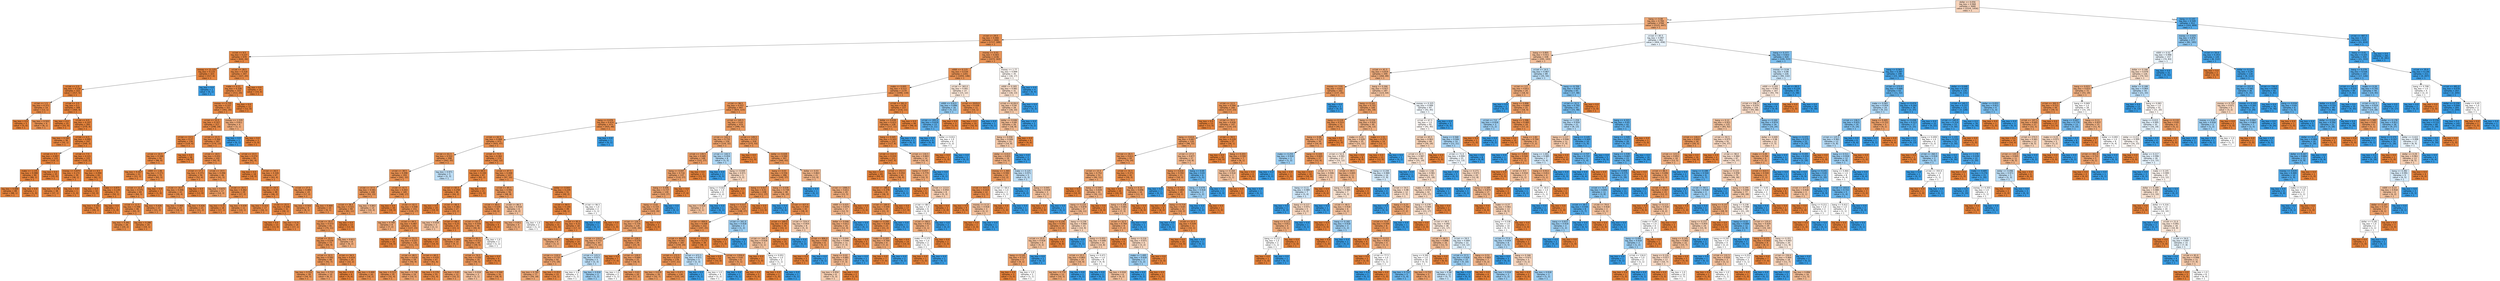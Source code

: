 digraph Tree {
node [shape=box, style="filled", color="black", fontname="helvetica"] ;
edge [fontname="helvetica"] ;
0 [label="dollar <= 0.056\nlog_loss = 0.968\nsamples = 3680\nvalue = [2224, 1456]\nclass = 1", fillcolor="#f6d3bb"] ;
1 [label="bang <= 0.08\nlog_loss = 0.784\nsamples = 2768\nvalue = [2121, 647]\nclass = 1", fillcolor="#eda775"] ;
0 -> 1 [labeldistance=2.5, labelangle=45, headlabel="True"] ;
2 [label="crl.tot <= 29.5\nlog_loss = 0.466\nsamples = 1906\nvalue = [1717, 189]\nclass = 1", fillcolor="#e88f4f"] ;
1 -> 2 ;
3 [label="crl.tot <= 9.5\nlog_loss = 0.237\nsamples = 670\nvalue = [644, 26]\nclass = 1", fillcolor="#e68641"] ;
2 -> 3 ;
4 [label="money <= 11.125\nlog_loss = 0.133\nsamples = 323\nvalue = [317, 6]\nclass = 1", fillcolor="#e5833d"] ;
3 -> 4 ;
5 [label="crl.tot <= 2.5\nlog_loss = 0.116\nsamples = 322\nvalue = [317, 5]\nclass = 1", fillcolor="#e5833c"] ;
4 -> 5 ;
6 [label="crl.tot <= 1.5\nlog_loss = 0.371\nsamples = 14\nvalue = [13, 1]\nclass = 1", fillcolor="#e78b48"] ;
5 -> 6 ;
7 [label="log_loss = 0.0\nsamples = 5\nvalue = [5, 0]\nclass = 1", fillcolor="#e58139"] ;
6 -> 7 ;
8 [label="log_loss = 0.503\nsamples = 9\nvalue = [8, 1]\nclass = 1", fillcolor="#e89152"] ;
6 -> 8 ;
9 [label="crl.tot <= 3.5\nlog_loss = 0.1\nsamples = 308\nvalue = [304, 4]\nclass = 1", fillcolor="#e5833c"] ;
5 -> 9 ;
10 [label="log_loss = 0.0\nsamples = 25\nvalue = [25, 0]\nclass = 1", fillcolor="#e58139"] ;
9 -> 10 ;
11 [label="crl.tot <= 4.5\nlog_loss = 0.107\nsamples = 283\nvalue = [279, 4]\nclass = 1", fillcolor="#e5833c"] ;
9 -> 11 ;
12 [label="log_loss = 0.183\nsamples = 36\nvalue = [35, 1]\nclass = 1", fillcolor="#e6853f"] ;
11 -> 12 ;
13 [label="crl.tot <= 6.5\nlog_loss = 0.095\nsamples = 247\nvalue = [244, 3]\nclass = 1", fillcolor="#e5833b"] ;
11 -> 13 ;
14 [label="crl.tot <= 5.5\nlog_loss = 0.067\nsamples = 125\nvalue = [124, 1]\nclass = 1", fillcolor="#e5823b"] ;
13 -> 14 ;
15 [label="make <= 1.135\nlog_loss = 0.088\nsamples = 90\nvalue = [89, 1]\nclass = 1", fillcolor="#e5823b"] ;
14 -> 15 ;
16 [label="log_loss = 0.089\nsamples = 89\nvalue = [88, 1]\nclass = 1", fillcolor="#e5823b"] ;
15 -> 16 ;
17 [label="log_loss = 0.0\nsamples = 1\nvalue = [1, 0]\nclass = 1", fillcolor="#e58139"] ;
15 -> 17 ;
18 [label="log_loss = 0.0\nsamples = 35\nvalue = [35, 0]\nclass = 1", fillcolor="#e58139"] ;
14 -> 18 ;
19 [label="crl.tot <= 7.5\nlog_loss = 0.121\nsamples = 122\nvalue = [120, 2]\nclass = 1", fillcolor="#e5833c"] ;
13 -> 19 ;
20 [label="money <= 4.875\nlog_loss = 0.172\nsamples = 39\nvalue = [38, 1]\nclass = 1", fillcolor="#e6843e"] ;
19 -> 20 ;
21 [label="log_loss = 0.176\nsamples = 38\nvalue = [37, 1]\nclass = 1", fillcolor="#e6843e"] ;
20 -> 21 ;
22 [label="log_loss = 0.0\nsamples = 1\nvalue = [1, 0]\nclass = 1", fillcolor="#e58139"] ;
20 -> 22 ;
23 [label="crl.tot <= 8.5\nlog_loss = 0.094\nsamples = 83\nvalue = [82, 1]\nclass = 1", fillcolor="#e5833b"] ;
19 -> 23 ;
24 [label="log_loss = 0.0\nsamples = 32\nvalue = [32, 0]\nclass = 1", fillcolor="#e58139"] ;
23 -> 24 ;
25 [label="make <= 0.875\nlog_loss = 0.139\nsamples = 51\nvalue = [50, 1]\nclass = 1", fillcolor="#e6843d"] ;
23 -> 25 ;
26 [label="log_loss = 0.141\nsamples = 50\nvalue = [49, 1]\nclass = 1", fillcolor="#e6843d"] ;
25 -> 26 ;
27 [label="log_loss = 0.0\nsamples = 1\nvalue = [1, 0]\nclass = 1", fillcolor="#e58139"] ;
25 -> 27 ;
28 [label="log_loss = 0.0\nsamples = 1\nvalue = [0, 1]\nclass = 1", fillcolor="#399de5"] ;
4 -> 28 ;
29 [label="crl.tot <= 28.5\nlog_loss = 0.318\nsamples = 347\nvalue = [327, 20]\nclass = 1", fillcolor="#e78945"] ;
3 -> 29 ;
30 [label="make <= 0.21\nlog_loss = 0.328\nsamples = 333\nvalue = [313, 20]\nclass = 1", fillcolor="#e78946"] ;
29 -> 30 ;
31 [label="money <= 0.735\nlog_loss = 0.337\nsamples = 321\nvalue = [301, 20]\nclass = 1", fillcolor="#e78946"] ;
30 -> 31 ;
32 [label="crl.tot <= 15.5\nlog_loss = 0.327\nsamples = 317\nvalue = [298, 19]\nclass = 1", fillcolor="#e78946"] ;
31 -> 32 ;
33 [label="crl.tot <= 13.5\nlog_loss = 0.27\nsamples = 130\nvalue = [124, 6]\nclass = 1", fillcolor="#e68743"] ;
32 -> 33 ;
34 [label="crl.tot <= 10.5\nlog_loss = 0.348\nsamples = 92\nvalue = [86, 6]\nclass = 1", fillcolor="#e78a47"] ;
33 -> 34 ;
35 [label="log_loss = 0.267\nsamples = 22\nvalue = [21, 1]\nclass = 1", fillcolor="#e68742"] ;
34 -> 35 ;
36 [label="n000 <= 1.06\nlog_loss = 0.371\nsamples = 70\nvalue = [65, 5]\nclass = 1", fillcolor="#e78b48"] ;
34 -> 36 ;
37 [label="crl.tot <= 12.5\nlog_loss = 0.375\nsamples = 69\nvalue = [64, 5]\nclass = 1", fillcolor="#e78b48"] ;
36 -> 37 ;
38 [label="crl.tot <= 11.5\nlog_loss = 0.348\nsamples = 46\nvalue = [43, 3]\nclass = 1", fillcolor="#e78a47"] ;
37 -> 38 ;
39 [label="log_loss = 0.391\nsamples = 26\nvalue = [24, 2]\nclass = 1", fillcolor="#e78c49"] ;
38 -> 39 ;
40 [label="log_loss = 0.286\nsamples = 20\nvalue = [19, 1]\nclass = 1", fillcolor="#e68843"] ;
38 -> 40 ;
41 [label="log_loss = 0.426\nsamples = 23\nvalue = [21, 2]\nclass = 1", fillcolor="#e78d4c"] ;
37 -> 41 ;
42 [label="log_loss = 0.0\nsamples = 1\nvalue = [1, 0]\nclass = 1", fillcolor="#e58139"] ;
36 -> 42 ;
43 [label="log_loss = 0.0\nsamples = 38\nvalue = [38, 0]\nclass = 1", fillcolor="#e58139"] ;
33 -> 43 ;
44 [label="crl.tot <= 21.5\nlog_loss = 0.364\nsamples = 187\nvalue = [174, 13]\nclass = 1", fillcolor="#e78a48"] ;
32 -> 44 ;
45 [label="crl.tot <= 18.5\nlog_loss = 0.431\nsamples = 102\nvalue = [93, 9]\nclass = 1", fillcolor="#e88d4c"] ;
44 -> 45 ;
46 [label="crl.tot <= 17.5\nlog_loss = 0.371\nsamples = 56\nvalue = [52, 4]\nclass = 1", fillcolor="#e78b48"] ;
45 -> 46 ;
47 [label="crl.tot <= 16.5\nlog_loss = 0.446\nsamples = 43\nvalue = [39, 4]\nclass = 1", fillcolor="#e88e4d"] ;
46 -> 47 ;
48 [label="log_loss = 0.469\nsamples = 20\nvalue = [18, 2]\nclass = 1", fillcolor="#e88f4f"] ;
47 -> 48 ;
49 [label="log_loss = 0.426\nsamples = 23\nvalue = [21, 2]\nclass = 1", fillcolor="#e78d4c"] ;
47 -> 49 ;
50 [label="log_loss = 0.0\nsamples = 13\nvalue = [13, 0]\nclass = 1", fillcolor="#e58139"] ;
46 -> 50 ;
51 [label="crl.tot <= 19.5\nlog_loss = 0.496\nsamples = 46\nvalue = [41, 5]\nclass = 1", fillcolor="#e89051"] ;
45 -> 51 ;
52 [label="log_loss = 0.672\nsamples = 17\nvalue = [14, 3]\nclass = 1", fillcolor="#eb9c63"] ;
51 -> 52 ;
53 [label="crl.tot <= 20.5\nlog_loss = 0.362\nsamples = 29\nvalue = [27, 2]\nclass = 1", fillcolor="#e78a48"] ;
51 -> 53 ;
54 [label="log_loss = 0.31\nsamples = 18\nvalue = [17, 1]\nclass = 1", fillcolor="#e78845"] ;
53 -> 54 ;
55 [label="log_loss = 0.439\nsamples = 11\nvalue = [10, 1]\nclass = 1", fillcolor="#e88e4d"] ;
53 -> 55 ;
56 [label="crl.tot <= 23.5\nlog_loss = 0.274\nsamples = 85\nvalue = [81, 4]\nclass = 1", fillcolor="#e68743"] ;
44 -> 56 ;
57 [label="log_loss = 0.0\nsamples = 18\nvalue = [18, 0]\nclass = 1", fillcolor="#e58139"] ;
56 -> 57 ;
58 [label="crl.tot <= 26.5\nlog_loss = 0.326\nsamples = 67\nvalue = [63, 4]\nclass = 1", fillcolor="#e78946"] ;
56 -> 58 ;
59 [label="crl.tot <= 24.5\nlog_loss = 0.25\nsamples = 48\nvalue = [46, 2]\nclass = 1", fillcolor="#e68642"] ;
58 -> 59 ;
60 [label="log_loss = 0.323\nsamples = 17\nvalue = [16, 1]\nclass = 1", fillcolor="#e78945"] ;
59 -> 60 ;
61 [label="crl.tot <= 25.5\nlog_loss = 0.206\nsamples = 31\nvalue = [30, 1]\nclass = 1", fillcolor="#e68540"] ;
59 -> 61 ;
62 [label="log_loss = 0.0\nsamples = 13\nvalue = [13, 0]\nclass = 1", fillcolor="#e58139"] ;
61 -> 62 ;
63 [label="log_loss = 0.31\nsamples = 18\nvalue = [17, 1]\nclass = 1", fillcolor="#e78845"] ;
61 -> 63 ;
64 [label="crl.tot <= 27.5\nlog_loss = 0.485\nsamples = 19\nvalue = [17, 2]\nclass = 1", fillcolor="#e89050"] ;
58 -> 64 ;
65 [label="log_loss = 0.503\nsamples = 9\nvalue = [8, 1]\nclass = 1", fillcolor="#e89152"] ;
64 -> 65 ;
66 [label="log_loss = 0.469\nsamples = 10\nvalue = [9, 1]\nclass = 1", fillcolor="#e88f4f"] ;
64 -> 66 ;
67 [label="money <= 1.535\nlog_loss = 0.811\nsamples = 4\nvalue = [3, 1]\nclass = 1", fillcolor="#eeab7b"] ;
31 -> 67 ;
68 [label="log_loss = 0.0\nsamples = 1\nvalue = [0, 1]\nclass = 1", fillcolor="#399de5"] ;
67 -> 68 ;
69 [label="log_loss = 0.0\nsamples = 3\nvalue = [3, 0]\nclass = 1", fillcolor="#e58139"] ;
67 -> 69 ;
70 [label="log_loss = 0.0\nsamples = 12\nvalue = [12, 0]\nclass = 1", fillcolor="#e58139"] ;
30 -> 70 ;
71 [label="log_loss = 0.0\nsamples = 14\nvalue = [14, 0]\nclass = 1", fillcolor="#e58139"] ;
29 -> 71 ;
72 [label="money <= 0.01\nlog_loss = 0.563\nsamples = 1236\nvalue = [1073, 163]\nclass = 1", fillcolor="#e99457"] ;
2 -> 72 ;
73 [label="n000 <= 0.115\nlog_loss = 0.534\nsamples = 1201\nvalue = [1055, 146]\nclass = 1", fillcolor="#e99254"] ;
72 -> 73 ;
74 [label="make <= 0.005\nlog_loss = 0.512\nsamples = 1174\nvalue = [1040, 134]\nclass = 1", fillcolor="#e89153"] ;
73 -> 74 ;
75 [label="crl.tot <= 98.5\nlog_loss = 0.557\nsamples = 947\nvalue = [824, 123]\nclass = 1", fillcolor="#e99457"] ;
74 -> 75 ;
76 [label="bang <= 0.076\nlog_loss = 0.474\nsamples = 473\nvalue = [425, 48]\nclass = 1", fillcolor="#e88f4f"] ;
75 -> 76 ;
77 [label="crl.tot <= 62.5\nlog_loss = 0.468\nsamples = 472\nvalue = [425, 47]\nclass = 1", fillcolor="#e88f4f"] ;
76 -> 77 ;
78 [label="crl.tot <= 61.5\nlog_loss = 0.522\nsamples = 298\nvalue = [263, 35]\nclass = 1", fillcolor="#e89253"] ;
77 -> 78 ;
79 [label="crl.tot <= 38.5\nlog_loss = 0.498\nsamples = 293\nvalue = [261, 32]\nclass = 1", fillcolor="#e89051"] ;
78 -> 79 ;
80 [label="crl.tot <= 37.5\nlog_loss = 0.581\nsamples = 108\nvalue = [93, 15]\nclass = 1", fillcolor="#e99559"] ;
79 -> 80 ;
81 [label="crl.tot <= 36.5\nlog_loss = 0.521\nsamples = 94\nvalue = [83, 11]\nclass = 1", fillcolor="#e89253"] ;
80 -> 81 ;
82 [label="crl.tot <= 35.5\nlog_loss = 0.573\nsamples = 81\nvalue = [70, 11]\nclass = 1", fillcolor="#e99558"] ;
81 -> 82 ;
83 [label="crl.tot <= 33.5\nlog_loss = 0.539\nsamples = 73\nvalue = [64, 9]\nclass = 1", fillcolor="#e99355"] ;
82 -> 83 ;
84 [label="crl.tot <= 32.5\nlog_loss = 0.592\nsamples = 49\nvalue = [42, 7]\nclass = 1", fillcolor="#e9965a"] ;
83 -> 84 ;
85 [label="log_loss = 0.552\nsamples = 39\nvalue = [34, 5]\nclass = 1", fillcolor="#e99456"] ;
84 -> 85 ;
86 [label="log_loss = 0.722\nsamples = 10\nvalue = [8, 2]\nclass = 1", fillcolor="#eca06a"] ;
84 -> 86 ;
87 [label="crl.tot <= 34.5\nlog_loss = 0.414\nsamples = 24\nvalue = [22, 2]\nclass = 1", fillcolor="#e78c4b"] ;
83 -> 87 ;
88 [label="log_loss = 0.0\nsamples = 4\nvalue = [4, 0]\nclass = 1", fillcolor="#e58139"] ;
87 -> 88 ;
89 [label="log_loss = 0.469\nsamples = 20\nvalue = [18, 2]\nclass = 1", fillcolor="#e88f4f"] ;
87 -> 89 ;
90 [label="log_loss = 0.811\nsamples = 8\nvalue = [6, 2]\nclass = 1", fillcolor="#eeab7b"] ;
82 -> 90 ;
91 [label="log_loss = 0.0\nsamples = 13\nvalue = [13, 0]\nclass = 1", fillcolor="#e58139"] ;
81 -> 91 ;
92 [label="log_loss = 0.863\nsamples = 14\nvalue = [10, 4]\nclass = 1", fillcolor="#efb388"] ;
80 -> 92 ;
93 [label="crl.tot <= 41.5\nlog_loss = 0.443\nsamples = 185\nvalue = [168, 17]\nclass = 1", fillcolor="#e88e4d"] ;
79 -> 93 ;
94 [label="log_loss = 0.0\nsamples = 34\nvalue = [34, 0]\nclass = 1", fillcolor="#e58139"] ;
93 -> 94 ;
95 [label="crl.tot <= 42.5\nlog_loss = 0.508\nsamples = 151\nvalue = [134, 17]\nclass = 1", fillcolor="#e89152"] ;
93 -> 95 ;
96 [label="log_loss = 0.764\nsamples = 9\nvalue = [7, 2]\nclass = 1", fillcolor="#eca572"] ;
95 -> 96 ;
97 [label="crl.tot <= 44.5\nlog_loss = 0.487\nsamples = 142\nvalue = [127, 15]\nclass = 1", fillcolor="#e89050"] ;
95 -> 97 ;
98 [label="log_loss = 0.0\nsamples = 16\nvalue = [16, 0]\nclass = 1", fillcolor="#e58139"] ;
97 -> 98 ;
99 [label="crl.tot <= 51.5\nlog_loss = 0.527\nsamples = 126\nvalue = [111, 15]\nclass = 1", fillcolor="#e99254"] ;
97 -> 99 ;
100 [label="crl.tot <= 48.5\nlog_loss = 0.616\nsamples = 59\nvalue = [50, 9]\nclass = 1", fillcolor="#ea985d"] ;
99 -> 100 ;
101 [label="log_loss = 0.513\nsamples = 35\nvalue = [31, 4]\nclass = 1", fillcolor="#e89153"] ;
100 -> 101 ;
102 [label="log_loss = 0.738\nsamples = 24\nvalue = [19, 5]\nclass = 1", fillcolor="#eca26d"] ;
100 -> 102 ;
103 [label="crl.tot <= 60.5\nlog_loss = 0.435\nsamples = 67\nvalue = [61, 6]\nclass = 1", fillcolor="#e88d4c"] ;
99 -> 103 ;
104 [label="log_loss = 0.376\nsamples = 55\nvalue = [51, 4]\nclass = 1", fillcolor="#e78b49"] ;
103 -> 104 ;
105 [label="log_loss = 0.65\nsamples = 12\nvalue = [10, 2]\nclass = 1", fillcolor="#ea9a61"] ;
103 -> 105 ;
106 [label="log_loss = 0.971\nsamples = 5\nvalue = [2, 3]\nclass = 1", fillcolor="#bddef6"] ;
78 -> 106 ;
107 [label="crl.tot <= 73.5\nlog_loss = 0.362\nsamples = 174\nvalue = [162, 12]\nclass = 1", fillcolor="#e78a48"] ;
77 -> 107 ;
108 [label="crl.tot <= 69.5\nlog_loss = 0.194\nsamples = 67\nvalue = [65, 2]\nclass = 1", fillcolor="#e6853f"] ;
107 -> 108 ;
109 [label="crl.tot <= 65.5\nlog_loss = 0.258\nsamples = 46\nvalue = [44, 2]\nclass = 1", fillcolor="#e68742"] ;
108 -> 109 ;
110 [label="log_loss = 0.0\nsamples = 19\nvalue = [19, 0]\nclass = 1", fillcolor="#e58139"] ;
109 -> 110 ;
111 [label="crl.tot <= 66.5\nlog_loss = 0.381\nsamples = 27\nvalue = [25, 2]\nclass = 1", fillcolor="#e78b49"] ;
109 -> 111 ;
112 [label="log_loss = 0.918\nsamples = 3\nvalue = [2, 1]\nclass = 1", fillcolor="#f2c09c"] ;
111 -> 112 ;
113 [label="crl.tot <= 68.5\nlog_loss = 0.25\nsamples = 24\nvalue = [23, 1]\nclass = 1", fillcolor="#e68642"] ;
111 -> 113 ;
114 [label="log_loss = 0.0\nsamples = 14\nvalue = [14, 0]\nclass = 1", fillcolor="#e58139"] ;
113 -> 114 ;
115 [label="log_loss = 0.469\nsamples = 10\nvalue = [9, 1]\nclass = 1", fillcolor="#e88f4f"] ;
113 -> 115 ;
116 [label="log_loss = 0.0\nsamples = 21\nvalue = [21, 0]\nclass = 1", fillcolor="#e58139"] ;
108 -> 116 ;
117 [label="crl.tot <= 87.5\nlog_loss = 0.448\nsamples = 107\nvalue = [97, 10]\nclass = 1", fillcolor="#e88e4d"] ;
107 -> 117 ;
118 [label="crl.tot <= 85.5\nlog_loss = 0.592\nsamples = 56\nvalue = [48, 8]\nclass = 1", fillcolor="#e9965a"] ;
117 -> 118 ;
119 [label="crl.tot <= 84.5\nlog_loss = 0.529\nsamples = 50\nvalue = [44, 6]\nclass = 1", fillcolor="#e99254"] ;
118 -> 119 ;
120 [label="crl.tot <= 83.5\nlog_loss = 0.559\nsamples = 46\nvalue = [40, 6]\nclass = 1", fillcolor="#e99457"] ;
119 -> 120 ;
121 [label="crl.tot <= 81.5\nlog_loss = 0.511\nsamples = 44\nvalue = [39, 5]\nclass = 1", fillcolor="#e89152"] ;
120 -> 121 ;
122 [label="crl.tot <= 74.5\nlog_loss = 0.592\nsamples = 35\nvalue = [30, 5]\nclass = 1", fillcolor="#e9965a"] ;
121 -> 122 ;
123 [label="log_loss = 0.918\nsamples = 3\nvalue = [2, 1]\nclass = 1", fillcolor="#f2c09c"] ;
122 -> 123 ;
124 [label="log_loss = 0.544\nsamples = 32\nvalue = [28, 4]\nclass = 1", fillcolor="#e99355"] ;
122 -> 124 ;
125 [label="log_loss = 0.0\nsamples = 9\nvalue = [9, 0]\nclass = 1", fillcolor="#e58139"] ;
121 -> 125 ;
126 [label="log_loss = 1.0\nsamples = 2\nvalue = [1, 1]\nclass = 1", fillcolor="#ffffff"] ;
120 -> 126 ;
127 [label="log_loss = 0.0\nsamples = 4\nvalue = [4, 0]\nclass = 1", fillcolor="#e58139"] ;
119 -> 127 ;
128 [label="crl.tot <= 86.5\nlog_loss = 0.918\nsamples = 6\nvalue = [4, 2]\nclass = 1", fillcolor="#f2c09c"] ;
118 -> 128 ;
129 [label="log_loss = 0.811\nsamples = 4\nvalue = [3, 1]\nclass = 1", fillcolor="#eeab7b"] ;
128 -> 129 ;
130 [label="log_loss = 1.0\nsamples = 2\nvalue = [1, 1]\nclass = 1", fillcolor="#ffffff"] ;
128 -> 130 ;
131 [label="dollar <= 0.043\nlog_loss = 0.239\nsamples = 51\nvalue = [49, 2]\nclass = 1", fillcolor="#e68641"] ;
117 -> 131 ;
132 [label="crl.tot <= 94.5\nlog_loss = 0.144\nsamples = 49\nvalue = [48, 1]\nclass = 1", fillcolor="#e6843d"] ;
131 -> 132 ;
133 [label="log_loss = 0.0\nsamples = 31\nvalue = [31, 0]\nclass = 1", fillcolor="#e58139"] ;
132 -> 133 ;
134 [label="crl.tot <= 95.5\nlog_loss = 0.31\nsamples = 18\nvalue = [17, 1]\nclass = 1", fillcolor="#e78845"] ;
132 -> 134 ;
135 [label="log_loss = 0.811\nsamples = 4\nvalue = [3, 1]\nclass = 1", fillcolor="#eeab7b"] ;
134 -> 135 ;
136 [label="log_loss = 0.0\nsamples = 14\nvalue = [14, 0]\nclass = 1", fillcolor="#e58139"] ;
134 -> 136 ;
137 [label="crl.tot <= 96.5\nlog_loss = 1.0\nsamples = 2\nvalue = [1, 1]\nclass = 1", fillcolor="#ffffff"] ;
131 -> 137 ;
138 [label="log_loss = 0.0\nsamples = 1\nvalue = [0, 1]\nclass = 1", fillcolor="#399de5"] ;
137 -> 138 ;
139 [label="log_loss = 0.0\nsamples = 1\nvalue = [1, 0]\nclass = 1", fillcolor="#e58139"] ;
137 -> 139 ;
140 [label="log_loss = 0.0\nsamples = 1\nvalue = [0, 1]\nclass = 1", fillcolor="#399de5"] ;
76 -> 140 ;
141 [label="crl.tot <= 145.5\nlog_loss = 0.63\nsamples = 474\nvalue = [399, 75]\nclass = 1", fillcolor="#ea995e"] ;
75 -> 141 ;
142 [label="crl.tot <= 143.5\nlog_loss = 0.732\nsamples = 156\nvalue = [124, 32]\nclass = 1", fillcolor="#eca26c"] ;
141 -> 142 ;
143 [label="crl.tot <= 139.5\nlog_loss = 0.685\nsamples = 148\nvalue = [121, 27]\nclass = 1", fillcolor="#eb9d65"] ;
142 -> 143 ;
144 [label="bang <= 0.047\nlog_loss = 0.716\nsamples = 137\nvalue = [110, 27]\nclass = 1", fillcolor="#eba06a"] ;
143 -> 144 ;
145 [label="bang <= 0.046\nlog_loss = 0.737\nsamples = 130\nvalue = [103, 27]\nclass = 1", fillcolor="#eca26d"] ;
144 -> 145 ;
146 [label="bang <= 0.02\nlog_loss = 0.725\nsamples = 129\nvalue = [103, 26]\nclass = 1", fillcolor="#eca16b"] ;
145 -> 146 ;
147 [label="crl.tot <= 126.5\nlog_loss = 0.734\nsamples = 126\nvalue = [100, 26]\nclass = 1", fillcolor="#eca26c"] ;
146 -> 147 ;
148 [label="crl.tot <= 124.5\nlog_loss = 0.772\nsamples = 97\nvalue = [75, 22]\nclass = 1", fillcolor="#eda673"] ;
147 -> 148 ;
149 [label="crl.tot <= 119.5\nlog_loss = 0.735\nsamples = 92\nvalue = [73, 19]\nclass = 1", fillcolor="#eca26d"] ;
148 -> 149 ;
150 [label="log_loss = 0.785\nsamples = 77\nvalue = [59, 18]\nclass = 1", fillcolor="#eda775"] ;
149 -> 150 ;
151 [label="log_loss = 0.353\nsamples = 15\nvalue = [14, 1]\nclass = 1", fillcolor="#e78a47"] ;
149 -> 151 ;
152 [label="crl.tot <= 125.5\nlog_loss = 0.971\nsamples = 5\nvalue = [2, 3]\nclass = 1", fillcolor="#bddef6"] ;
148 -> 152 ;
153 [label="log_loss = 1.0\nsamples = 2\nvalue = [1, 1]\nclass = 1", fillcolor="#ffffff"] ;
152 -> 153 ;
154 [label="log_loss = 0.918\nsamples = 3\nvalue = [1, 2]\nclass = 1", fillcolor="#9ccef2"] ;
152 -> 154 ;
155 [label="crl.tot <= 128.5\nlog_loss = 0.579\nsamples = 29\nvalue = [25, 4]\nclass = 1", fillcolor="#e99559"] ;
147 -> 155 ;
156 [label="log_loss = 0.0\nsamples = 7\nvalue = [7, 0]\nclass = 1", fillcolor="#e58139"] ;
155 -> 156 ;
157 [label="crl.tot <= 129.5\nlog_loss = 0.684\nsamples = 22\nvalue = [18, 4]\nclass = 1", fillcolor="#eb9d65"] ;
155 -> 157 ;
158 [label="log_loss = 1.0\nsamples = 2\nvalue = [1, 1]\nclass = 1", fillcolor="#ffffff"] ;
157 -> 158 ;
159 [label="log_loss = 0.61\nsamples = 20\nvalue = [17, 3]\nclass = 1", fillcolor="#ea975c"] ;
157 -> 159 ;
160 [label="log_loss = 0.0\nsamples = 3\nvalue = [3, 0]\nclass = 1", fillcolor="#e58139"] ;
146 -> 160 ;
161 [label="log_loss = 0.0\nsamples = 1\nvalue = [0, 1]\nclass = 1", fillcolor="#399de5"] ;
145 -> 161 ;
162 [label="log_loss = 0.0\nsamples = 7\nvalue = [7, 0]\nclass = 1", fillcolor="#e58139"] ;
144 -> 162 ;
163 [label="log_loss = 0.0\nsamples = 11\nvalue = [11, 0]\nclass = 1", fillcolor="#e58139"] ;
143 -> 163 ;
164 [label="crl.tot <= 144.5\nlog_loss = 0.954\nsamples = 8\nvalue = [3, 5]\nclass = 1", fillcolor="#b0d8f5"] ;
142 -> 164 ;
165 [label="log_loss = 0.0\nsamples = 3\nvalue = [0, 3]\nclass = 1", fillcolor="#399de5"] ;
164 -> 165 ;
166 [label="bang <= 0.049\nlog_loss = 0.971\nsamples = 5\nvalue = [3, 2]\nclass = 1", fillcolor="#f6d5bd"] ;
164 -> 166 ;
167 [label="bang <= 0.022\nlog_loss = 1.0\nsamples = 4\nvalue = [2, 2]\nclass = 1", fillcolor="#ffffff"] ;
166 -> 167 ;
168 [label="log_loss = 0.918\nsamples = 3\nvalue = [2, 1]\nclass = 1", fillcolor="#f2c09c"] ;
167 -> 168 ;
169 [label="log_loss = 0.0\nsamples = 1\nvalue = [0, 1]\nclass = 1", fillcolor="#399de5"] ;
167 -> 169 ;
170 [label="log_loss = 0.0\nsamples = 1\nvalue = [1, 0]\nclass = 1", fillcolor="#e58139"] ;
166 -> 170 ;
171 [label="crl.tot <= 149.5\nlog_loss = 0.572\nsamples = 318\nvalue = [275, 43]\nclass = 1", fillcolor="#e99558"] ;
141 -> 171 ;
172 [label="log_loss = 0.0\nsamples = 11\nvalue = [11, 0]\nclass = 1", fillcolor="#e58139"] ;
171 -> 172 ;
173 [label="dollar <= 0.028\nlog_loss = 0.584\nsamples = 307\nvalue = [264, 43]\nclass = 1", fillcolor="#e99659"] ;
171 -> 173 ;
174 [label="bang <= 0.03\nlog_loss = 0.556\nsamples = 286\nvalue = [249, 37]\nclass = 1", fillcolor="#e99456"] ;
173 -> 174 ;
175 [label="bang <= 0.017\nlog_loss = 0.51\nsamples = 238\nvalue = [211, 27]\nclass = 1", fillcolor="#e89152"] ;
174 -> 175 ;
176 [label="bang <= 0.015\nlog_loss = 0.529\nsamples = 225\nvalue = [198, 27]\nclass = 1", fillcolor="#e99254"] ;
175 -> 176 ;
177 [label="crl.tot <= 494.0\nlog_loss = 0.508\nsamples = 222\nvalue = [197, 25]\nclass = 1", fillcolor="#e89152"] ;
176 -> 177 ;
178 [label="crl.tot <= 469.0\nlog_loss = 0.561\nsamples = 183\nvalue = [159, 24]\nclass = 1", fillcolor="#e99457"] ;
177 -> 178 ;
179 [label="crl.tot <= 172.5\nlog_loss = 0.524\nsamples = 178\nvalue = [157, 21]\nclass = 1", fillcolor="#e89253"] ;
178 -> 179 ;
180 [label="log_loss = 0.679\nsamples = 39\nvalue = [32, 7]\nclass = 1", fillcolor="#eb9d64"] ;
179 -> 180 ;
181 [label="log_loss = 0.471\nsamples = 139\nvalue = [125, 14]\nclass = 1", fillcolor="#e88f4f"] ;
179 -> 181 ;
182 [label="crl.tot <= 472.5\nlog_loss = 0.971\nsamples = 5\nvalue = [2, 3]\nclass = 1", fillcolor="#bddef6"] ;
178 -> 182 ;
183 [label="log_loss = 0.0\nsamples = 1\nvalue = [0, 1]\nclass = 1", fillcolor="#399de5"] ;
182 -> 183 ;
184 [label="log_loss = 1.0\nsamples = 4\nvalue = [2, 2]\nclass = 1", fillcolor="#ffffff"] ;
182 -> 184 ;
185 [label="crl.tot <= 1314.5\nlog_loss = 0.172\nsamples = 39\nvalue = [38, 1]\nclass = 1", fillcolor="#e6843e"] ;
177 -> 185 ;
186 [label="log_loss = 0.0\nsamples = 33\nvalue = [33, 0]\nclass = 1", fillcolor="#e58139"] ;
185 -> 186 ;
187 [label="crl.tot <= 1359.0\nlog_loss = 0.65\nsamples = 6\nvalue = [5, 1]\nclass = 1", fillcolor="#ea9a61"] ;
185 -> 187 ;
188 [label="log_loss = 0.0\nsamples = 1\nvalue = [0, 1]\nclass = 1", fillcolor="#399de5"] ;
187 -> 188 ;
189 [label="log_loss = 0.0\nsamples = 5\nvalue = [5, 0]\nclass = 1", fillcolor="#e58139"] ;
187 -> 189 ;
190 [label="crl.tot <= 341.0\nlog_loss = 0.918\nsamples = 3\nvalue = [1, 2]\nclass = 1", fillcolor="#9ccef2"] ;
176 -> 190 ;
191 [label="log_loss = 0.0\nsamples = 1\nvalue = [1, 0]\nclass = 1", fillcolor="#e58139"] ;
190 -> 191 ;
192 [label="log_loss = 0.0\nsamples = 2\nvalue = [0, 2]\nclass = 1", fillcolor="#399de5"] ;
190 -> 192 ;
193 [label="log_loss = 0.0\nsamples = 13\nvalue = [13, 0]\nclass = 1", fillcolor="#e58139"] ;
175 -> 193 ;
194 [label="bang <= 0.038\nlog_loss = 0.738\nsamples = 48\nvalue = [38, 10]\nclass = 1", fillcolor="#eca26d"] ;
174 -> 194 ;
195 [label="log_loss = 0.0\nsamples = 6\nvalue = [0, 6]\nclass = 1", fillcolor="#399de5"] ;
194 -> 195 ;
196 [label="crl.tot <= 427.0\nlog_loss = 0.454\nsamples = 42\nvalue = [38, 4]\nclass = 1", fillcolor="#e88e4e"] ;
194 -> 196 ;
197 [label="crl.tot <= 169.0\nlog_loss = 0.191\nsamples = 34\nvalue = [33, 1]\nclass = 1", fillcolor="#e6853f"] ;
196 -> 197 ;
198 [label="crl.tot <= 164.5\nlog_loss = 0.918\nsamples = 3\nvalue = [2, 1]\nclass = 1", fillcolor="#f2c09c"] ;
197 -> 198 ;
199 [label="log_loss = 0.0\nsamples = 1\nvalue = [1, 0]\nclass = 1", fillcolor="#e58139"] ;
198 -> 199 ;
200 [label="bang <= 0.051\nlog_loss = 1.0\nsamples = 2\nvalue = [1, 1]\nclass = 1", fillcolor="#ffffff"] ;
198 -> 200 ;
201 [label="log_loss = 0.0\nsamples = 1\nvalue = [1, 0]\nclass = 1", fillcolor="#e58139"] ;
200 -> 201 ;
202 [label="log_loss = 0.0\nsamples = 1\nvalue = [0, 1]\nclass = 1", fillcolor="#399de5"] ;
200 -> 202 ;
203 [label="log_loss = 0.0\nsamples = 31\nvalue = [31, 0]\nclass = 1", fillcolor="#e58139"] ;
197 -> 203 ;
204 [label="crl.tot <= 524.0\nlog_loss = 0.954\nsamples = 8\nvalue = [5, 3]\nclass = 1", fillcolor="#f5cdb0"] ;
196 -> 204 ;
205 [label="log_loss = 0.0\nsamples = 2\nvalue = [0, 2]\nclass = 1", fillcolor="#399de5"] ;
204 -> 205 ;
206 [label="crl.tot <= 806.0\nlog_loss = 0.65\nsamples = 6\nvalue = [5, 1]\nclass = 1", fillcolor="#ea9a61"] ;
204 -> 206 ;
207 [label="log_loss = 0.0\nsamples = 5\nvalue = [5, 0]\nclass = 1", fillcolor="#e58139"] ;
206 -> 207 ;
208 [label="log_loss = 0.0\nsamples = 1\nvalue = [0, 1]\nclass = 1", fillcolor="#399de5"] ;
206 -> 208 ;
209 [label="dollar <= 0.03\nlog_loss = 0.863\nsamples = 21\nvalue = [15, 6]\nclass = 1", fillcolor="#efb388"] ;
173 -> 209 ;
210 [label="log_loss = 0.0\nsamples = 1\nvalue = [0, 1]\nclass = 1", fillcolor="#399de5"] ;
209 -> 210 ;
211 [label="crl.tot <= 1066.5\nlog_loss = 0.811\nsamples = 20\nvalue = [15, 5]\nclass = 1", fillcolor="#eeab7b"] ;
209 -> 211 ;
212 [label="n000 <= 0.025\nlog_loss = 0.874\nsamples = 17\nvalue = [12, 5]\nclass = 1", fillcolor="#f0b58b"] ;
211 -> 212 ;
213 [label="dollar <= 0.046\nlog_loss = 0.811\nsamples = 16\nvalue = [12, 4]\nclass = 1", fillcolor="#eeab7b"] ;
212 -> 213 ;
214 [label="bang <= 0.044\nlog_loss = 0.946\nsamples = 11\nvalue = [7, 4]\nclass = 1", fillcolor="#f4c9aa"] ;
213 -> 214 ;
215 [label="bang <= 0.02\nlog_loss = 0.881\nsamples = 10\nvalue = [7, 3]\nclass = 1", fillcolor="#f0b78e"] ;
214 -> 215 ;
216 [label="log_loss = 0.954\nsamples = 8\nvalue = [5, 3]\nclass = 1", fillcolor="#f5cdb0"] ;
215 -> 216 ;
217 [label="log_loss = 0.0\nsamples = 2\nvalue = [2, 0]\nclass = 1", fillcolor="#e58139"] ;
215 -> 217 ;
218 [label="log_loss = 0.0\nsamples = 1\nvalue = [0, 1]\nclass = 1", fillcolor="#399de5"] ;
214 -> 218 ;
219 [label="log_loss = 0.0\nsamples = 5\nvalue = [5, 0]\nclass = 1", fillcolor="#e58139"] ;
213 -> 219 ;
220 [label="log_loss = 0.0\nsamples = 1\nvalue = [0, 1]\nclass = 1", fillcolor="#399de5"] ;
212 -> 220 ;
221 [label="log_loss = 0.0\nsamples = 3\nvalue = [3, 0]\nclass = 1", fillcolor="#e58139"] ;
211 -> 221 ;
222 [label="crl.tot <= 261.0\nlog_loss = 0.28\nsamples = 227\nvalue = [216, 11]\nclass = 1", fillcolor="#e68743"] ;
74 -> 222 ;
223 [label="dollar <= 0.039\nlog_loss = 0.423\nsamples = 128\nvalue = [117, 11]\nclass = 1", fillcolor="#e78d4c"] ;
222 -> 223 ;
224 [label="bang <= 0.045\nlog_loss = 0.343\nsamples = 125\nvalue = [117, 8]\nclass = 1", fillcolor="#e78a47"] ;
223 -> 224 ;
225 [label="crl.tot <= 112.5\nlog_loss = 0.224\nsamples = 111\nvalue = [107, 4]\nclass = 1", fillcolor="#e68640"] ;
224 -> 225 ;
226 [label="log_loss = 0.0\nsamples = 69\nvalue = [69, 0]\nclass = 1", fillcolor="#e58139"] ;
225 -> 226 ;
227 [label="crl.tot <= 252.5\nlog_loss = 0.454\nsamples = 42\nvalue = [38, 4]\nclass = 1", fillcolor="#e88e4e"] ;
225 -> 227 ;
228 [label="crl.tot <= 188.0\nlog_loss = 0.378\nsamples = 41\nvalue = [38, 3]\nclass = 1", fillcolor="#e78b49"] ;
227 -> 228 ;
229 [label="crl.tot <= 184.0\nlog_loss = 0.544\nsamples = 24\nvalue = [21, 3]\nclass = 1", fillcolor="#e99355"] ;
228 -> 229 ;
230 [label="make <= 0.295\nlog_loss = 0.426\nsamples = 23\nvalue = [21, 2]\nclass = 1", fillcolor="#e78d4c"] ;
229 -> 230 ;
231 [label="make <= 0.265\nlog_loss = 0.764\nsamples = 9\nvalue = [7, 2]\nclass = 1", fillcolor="#eca572"] ;
230 -> 231 ;
232 [label="log_loss = 0.0\nsamples = 7\nvalue = [7, 0]\nclass = 1", fillcolor="#e58139"] ;
231 -> 232 ;
233 [label="log_loss = 0.0\nsamples = 2\nvalue = [0, 2]\nclass = 1", fillcolor="#399de5"] ;
231 -> 233 ;
234 [label="log_loss = 0.0\nsamples = 14\nvalue = [14, 0]\nclass = 1", fillcolor="#e58139"] ;
230 -> 234 ;
235 [label="log_loss = 0.0\nsamples = 1\nvalue = [0, 1]\nclass = 1", fillcolor="#399de5"] ;
229 -> 235 ;
236 [label="log_loss = 0.0\nsamples = 17\nvalue = [17, 0]\nclass = 1", fillcolor="#e58139"] ;
228 -> 236 ;
237 [label="log_loss = 0.0\nsamples = 1\nvalue = [0, 1]\nclass = 1", fillcolor="#399de5"] ;
227 -> 237 ;
238 [label="crl.tot <= 134.5\nlog_loss = 0.863\nsamples = 14\nvalue = [10, 4]\nclass = 1", fillcolor="#efb388"] ;
224 -> 238 ;
239 [label="bang <= 0.057\nlog_loss = 0.779\nsamples = 13\nvalue = [10, 3]\nclass = 1", fillcolor="#eda774"] ;
238 -> 239 ;
240 [label="log_loss = 0.0\nsamples = 5\nvalue = [5, 0]\nclass = 1", fillcolor="#e58139"] ;
239 -> 240 ;
241 [label="crl.tot <= 113.0\nlog_loss = 0.954\nsamples = 8\nvalue = [5, 3]\nclass = 1", fillcolor="#f5cdb0"] ;
239 -> 241 ;
242 [label="crl.tot <= 88.5\nlog_loss = 1.0\nsamples = 6\nvalue = [3, 3]\nclass = 1", fillcolor="#ffffff"] ;
241 -> 242 ;
243 [label="crl.tot <= 68.0\nlog_loss = 0.811\nsamples = 4\nvalue = [3, 1]\nclass = 1", fillcolor="#eeab7b"] ;
242 -> 243 ;
244 [label="make <= 0.375\nlog_loss = 1.0\nsamples = 2\nvalue = [1, 1]\nclass = 1", fillcolor="#ffffff"] ;
243 -> 244 ;
245 [label="log_loss = 0.0\nsamples = 1\nvalue = [1, 0]\nclass = 1", fillcolor="#e58139"] ;
244 -> 245 ;
246 [label="log_loss = 0.0\nsamples = 1\nvalue = [0, 1]\nclass = 1", fillcolor="#399de5"] ;
244 -> 246 ;
247 [label="log_loss = 0.0\nsamples = 2\nvalue = [2, 0]\nclass = 1", fillcolor="#e58139"] ;
243 -> 247 ;
248 [label="log_loss = 0.0\nsamples = 2\nvalue = [0, 2]\nclass = 1", fillcolor="#399de5"] ;
242 -> 248 ;
249 [label="log_loss = 0.0\nsamples = 2\nvalue = [2, 0]\nclass = 1", fillcolor="#e58139"] ;
241 -> 249 ;
250 [label="log_loss = 0.0\nsamples = 1\nvalue = [0, 1]\nclass = 1", fillcolor="#399de5"] ;
238 -> 250 ;
251 [label="log_loss = 0.0\nsamples = 3\nvalue = [0, 3]\nclass = 1", fillcolor="#399de5"] ;
223 -> 251 ;
252 [label="log_loss = 0.0\nsamples = 99\nvalue = [99, 0]\nclass = 1", fillcolor="#e58139"] ;
222 -> 252 ;
253 [label="crl.tot <= 365.0\nlog_loss = 0.991\nsamples = 27\nvalue = [15, 12]\nclass = 1", fillcolor="#fae6d7"] ;
73 -> 253 ;
254 [label="n000 <= 0.615\nlog_loss = 0.896\nsamples = 16\nvalue = [5, 11]\nclass = 1", fillcolor="#93caf1"] ;
253 -> 254 ;
255 [label="crl.tot <= 205.5\nlog_loss = 0.619\nsamples = 13\nvalue = [2, 11]\nclass = 1", fillcolor="#5dafea"] ;
254 -> 255 ;
256 [label="log_loss = 0.0\nsamples = 9\nvalue = [0, 9]\nclass = 1", fillcolor="#399de5"] ;
255 -> 256 ;
257 [label="dollar <= 0.011\nlog_loss = 1.0\nsamples = 4\nvalue = [2, 2]\nclass = 1", fillcolor="#ffffff"] ;
255 -> 257 ;
258 [label="log_loss = 0.0\nsamples = 2\nvalue = [2, 0]\nclass = 1", fillcolor="#e58139"] ;
257 -> 258 ;
259 [label="log_loss = 0.0\nsamples = 2\nvalue = [0, 2]\nclass = 1", fillcolor="#399de5"] ;
257 -> 259 ;
260 [label="log_loss = 0.0\nsamples = 3\nvalue = [3, 0]\nclass = 1", fillcolor="#e58139"] ;
254 -> 260 ;
261 [label="crl.tot <= 2029.0\nlog_loss = 0.439\nsamples = 11\nvalue = [10, 1]\nclass = 1", fillcolor="#e88e4d"] ;
253 -> 261 ;
262 [label="log_loss = 0.0\nsamples = 10\nvalue = [10, 0]\nclass = 1", fillcolor="#e58139"] ;
261 -> 262 ;
263 [label="log_loss = 0.0\nsamples = 1\nvalue = [0, 1]\nclass = 1", fillcolor="#399de5"] ;
261 -> 263 ;
264 [label="money <= 1.77\nlog_loss = 0.999\nsamples = 35\nvalue = [18, 17]\nclass = 1", fillcolor="#fef8f4"] ;
72 -> 264 ;
265 [label="n000 <= 0.305\nlog_loss = 0.981\nsamples = 31\nvalue = [18, 13]\nclass = 1", fillcolor="#f8dcc8"] ;
264 -> 265 ;
266 [label="crl.tot <= 6128.0\nlog_loss = 0.94\nsamples = 28\nvalue = [18, 10]\nclass = 1", fillcolor="#f3c7a7"] ;
265 -> 266 ;
267 [label="dollar <= 0.046\nlog_loss = 0.89\nsamples = 26\nvalue = [18, 8]\nclass = 1", fillcolor="#f1b991"] ;
266 -> 267 ;
268 [label="bang <= 0.058\nlog_loss = 0.946\nsamples = 22\nvalue = [14, 8]\nclass = 1", fillcolor="#f4c9aa"] ;
267 -> 268 ;
269 [label="dollar <= 0.013\nlog_loss = 0.831\nsamples = 19\nvalue = [14, 5]\nclass = 1", fillcolor="#eeae80"] ;
268 -> 269 ;
270 [label="money <= 1.365\nlog_loss = 0.592\nsamples = 14\nvalue = [12, 2]\nclass = 1", fillcolor="#e9965a"] ;
269 -> 270 ;
271 [label="crl.tot <= 933.0\nlog_loss = 0.414\nsamples = 12\nvalue = [11, 1]\nclass = 1", fillcolor="#e78c4b"] ;
270 -> 271 ;
272 [label="log_loss = 0.0\nsamples = 9\nvalue = [9, 0]\nclass = 1", fillcolor="#e58139"] ;
271 -> 272 ;
273 [label="money <= 0.13\nlog_loss = 0.918\nsamples = 3\nvalue = [2, 1]\nclass = 1", fillcolor="#f2c09c"] ;
271 -> 273 ;
274 [label="log_loss = 0.0\nsamples = 2\nvalue = [2, 0]\nclass = 1", fillcolor="#e58139"] ;
273 -> 274 ;
275 [label="log_loss = 0.0\nsamples = 1\nvalue = [0, 1]\nclass = 1", fillcolor="#399de5"] ;
273 -> 275 ;
276 [label="crl.tot <= 58.0\nlog_loss = 1.0\nsamples = 2\nvalue = [1, 1]\nclass = 1", fillcolor="#ffffff"] ;
270 -> 276 ;
277 [label="log_loss = 0.0\nsamples = 1\nvalue = [1, 0]\nclass = 1", fillcolor="#e58139"] ;
276 -> 277 ;
278 [label="log_loss = 0.0\nsamples = 1\nvalue = [0, 1]\nclass = 1", fillcolor="#399de5"] ;
276 -> 278 ;
279 [label="make <= 0.125\nlog_loss = 0.971\nsamples = 5\nvalue = [2, 3]\nclass = 1", fillcolor="#bddef6"] ;
269 -> 279 ;
280 [label="log_loss = 0.0\nsamples = 2\nvalue = [0, 2]\nclass = 1", fillcolor="#399de5"] ;
279 -> 280 ;
281 [label="bang <= 0.045\nlog_loss = 0.918\nsamples = 3\nvalue = [2, 1]\nclass = 1", fillcolor="#f2c09c"] ;
279 -> 281 ;
282 [label="log_loss = 0.0\nsamples = 2\nvalue = [2, 0]\nclass = 1", fillcolor="#e58139"] ;
281 -> 282 ;
283 [label="log_loss = 0.0\nsamples = 1\nvalue = [0, 1]\nclass = 1", fillcolor="#399de5"] ;
281 -> 283 ;
284 [label="log_loss = 0.0\nsamples = 3\nvalue = [0, 3]\nclass = 1", fillcolor="#399de5"] ;
268 -> 284 ;
285 [label="log_loss = 0.0\nsamples = 4\nvalue = [4, 0]\nclass = 1", fillcolor="#e58139"] ;
267 -> 285 ;
286 [label="log_loss = 0.0\nsamples = 2\nvalue = [0, 2]\nclass = 1", fillcolor="#399de5"] ;
266 -> 286 ;
287 [label="log_loss = 0.0\nsamples = 3\nvalue = [0, 3]\nclass = 1", fillcolor="#399de5"] ;
265 -> 287 ;
288 [label="log_loss = 0.0\nsamples = 4\nvalue = [0, 4]\nclass = 1", fillcolor="#399de5"] ;
264 -> 288 ;
289 [label="crl.tot <= 85.5\nlog_loss = 0.997\nsamples = 862\nvalue = [404, 458]\nclass = 1", fillcolor="#e8f3fc"] ;
1 -> 289 ;
290 [label="bang <= 0.805\nlog_loss = 0.911\nsamples = 438\nvalue = [295, 143]\nclass = 1", fillcolor="#f2be99"] ;
289 -> 290 ;
291 [label="crl.tot <= 41.5\nlog_loss = 0.819\nsamples = 349\nvalue = [260, 89]\nclass = 1", fillcolor="#eeac7d"] ;
290 -> 291 ;
292 [label="money <= 3.91\nlog_loss = 0.621\nsamples = 162\nvalue = [137, 25]\nclass = 1", fillcolor="#ea985d"] ;
291 -> 292 ;
293 [label="crl.tot <= 12.5\nlog_loss = 0.594\nsamples = 160\nvalue = [137, 23]\nclass = 1", fillcolor="#e9965a"] ;
292 -> 293 ;
294 [label="log_loss = 0.0\nsamples = 13\nvalue = [13, 0]\nclass = 1", fillcolor="#e58139"] ;
293 -> 294 ;
295 [label="crl.tot <= 35.5\nlog_loss = 0.626\nsamples = 147\nvalue = [124, 23]\nclass = 1", fillcolor="#ea985e"] ;
293 -> 295 ;
296 [label="bang <= 0.614\nlog_loss = 0.687\nsamples = 120\nvalue = [98, 22]\nclass = 1", fillcolor="#eb9d65"] ;
295 -> 296 ;
297 [label="crl.tot <= 26.5\nlog_loss = 0.611\nsamples = 93\nvalue = [79, 14]\nclass = 1", fillcolor="#ea975c"] ;
296 -> 297 ;
298 [label="crl.tot <= 15.5\nlog_loss = 0.752\nsamples = 51\nvalue = [40, 11]\nclass = 1", fillcolor="#eca46f"] ;
297 -> 298 ;
299 [label="log_loss = 0.0\nsamples = 10\nvalue = [10, 0]\nclass = 1", fillcolor="#e58139"] ;
298 -> 299 ;
300 [label="bang <= 0.549\nlog_loss = 0.839\nsamples = 41\nvalue = [30, 11]\nclass = 1", fillcolor="#efaf82"] ;
298 -> 300 ;
301 [label="bang <= 0.225\nlog_loss = 0.878\nsamples = 37\nvalue = [26, 11]\nclass = 1", fillcolor="#f0b68d"] ;
300 -> 301 ;
302 [label="bang <= 0.156\nlog_loss = 0.592\nsamples = 14\nvalue = [12, 2]\nclass = 1", fillcolor="#e9965a"] ;
301 -> 302 ;
303 [label="crl.tot <= 25.0\nlog_loss = 0.918\nsamples = 6\nvalue = [4, 2]\nclass = 1", fillcolor="#f2c09c"] ;
302 -> 303 ;
304 [label="bang <= 0.145\nlog_loss = 0.722\nsamples = 5\nvalue = [4, 1]\nclass = 1", fillcolor="#eca06a"] ;
303 -> 304 ;
305 [label="log_loss = 0.0\nsamples = 3\nvalue = [3, 0]\nclass = 1", fillcolor="#e58139"] ;
304 -> 305 ;
306 [label="log_loss = 1.0\nsamples = 2\nvalue = [1, 1]\nclass = 1", fillcolor="#ffffff"] ;
304 -> 306 ;
307 [label="log_loss = 0.0\nsamples = 1\nvalue = [0, 1]\nclass = 1", fillcolor="#399de5"] ;
303 -> 307 ;
308 [label="log_loss = 0.0\nsamples = 8\nvalue = [8, 0]\nclass = 1", fillcolor="#e58139"] ;
302 -> 308 ;
309 [label="bang <= 0.236\nlog_loss = 0.966\nsamples = 23\nvalue = [14, 9]\nclass = 1", fillcolor="#f6d2b8"] ;
301 -> 309 ;
310 [label="log_loss = 0.0\nsamples = 1\nvalue = [0, 1]\nclass = 1", fillcolor="#399de5"] ;
309 -> 310 ;
311 [label="bang <= 0.452\nlog_loss = 0.946\nsamples = 22\nvalue = [14, 8]\nclass = 1", fillcolor="#f4c9aa"] ;
309 -> 311 ;
312 [label="crl.tot <= 25.5\nlog_loss = 0.863\nsamples = 14\nvalue = [10, 4]\nclass = 1", fillcolor="#efb388"] ;
311 -> 312 ;
313 [label="log_loss = 0.779\nsamples = 13\nvalue = [10, 3]\nclass = 1", fillcolor="#eda774"] ;
312 -> 313 ;
314 [label="log_loss = 0.0\nsamples = 1\nvalue = [0, 1]\nclass = 1", fillcolor="#399de5"] ;
312 -> 314 ;
315 [label="bang <= 0.471\nlog_loss = 1.0\nsamples = 8\nvalue = [4, 4]\nclass = 1", fillcolor="#ffffff"] ;
311 -> 315 ;
316 [label="log_loss = 0.0\nsamples = 2\nvalue = [0, 2]\nclass = 1", fillcolor="#399de5"] ;
315 -> 316 ;
317 [label="log_loss = 0.918\nsamples = 6\nvalue = [4, 2]\nclass = 1", fillcolor="#f2c09c"] ;
315 -> 317 ;
318 [label="log_loss = 0.0\nsamples = 4\nvalue = [4, 0]\nclass = 1", fillcolor="#e58139"] ;
300 -> 318 ;
319 [label="crl.tot <= 31.5\nlog_loss = 0.371\nsamples = 42\nvalue = [39, 3]\nclass = 1", fillcolor="#e78b48"] ;
297 -> 319 ;
320 [label="log_loss = 0.0\nsamples = 26\nvalue = [26, 0]\nclass = 1", fillcolor="#e58139"] ;
319 -> 320 ;
321 [label="bang <= 0.32\nlog_loss = 0.696\nsamples = 16\nvalue = [13, 3]\nclass = 1", fillcolor="#eb9e67"] ;
319 -> 321 ;
322 [label="bang <= 0.306\nlog_loss = 0.881\nsamples = 10\nvalue = [7, 3]\nclass = 1", fillcolor="#f0b78e"] ;
321 -> 322 ;
323 [label="crl.tot <= 32.5\nlog_loss = 0.764\nsamples = 9\nvalue = [7, 2]\nclass = 1", fillcolor="#eca572"] ;
322 -> 323 ;
324 [label="log_loss = 0.0\nsamples = 4\nvalue = [4, 0]\nclass = 1", fillcolor="#e58139"] ;
323 -> 324 ;
325 [label="bang <= 0.216\nlog_loss = 0.971\nsamples = 5\nvalue = [3, 2]\nclass = 1", fillcolor="#f6d5bd"] ;
323 -> 325 ;
326 [label="make <= 1.495\nlog_loss = 0.918\nsamples = 3\nvalue = [1, 2]\nclass = 1", fillcolor="#9ccef2"] ;
325 -> 326 ;
327 [label="log_loss = 0.0\nsamples = 2\nvalue = [0, 2]\nclass = 1", fillcolor="#399de5"] ;
326 -> 327 ;
328 [label="log_loss = 0.0\nsamples = 1\nvalue = [1, 0]\nclass = 1", fillcolor="#e58139"] ;
326 -> 328 ;
329 [label="log_loss = 0.0\nsamples = 2\nvalue = [2, 0]\nclass = 1", fillcolor="#e58139"] ;
325 -> 329 ;
330 [label="log_loss = 0.0\nsamples = 1\nvalue = [0, 1]\nclass = 1", fillcolor="#399de5"] ;
322 -> 330 ;
331 [label="log_loss = 0.0\nsamples = 6\nvalue = [6, 0]\nclass = 1", fillcolor="#e58139"] ;
321 -> 331 ;
332 [label="crl.tot <= 27.0\nlog_loss = 0.877\nsamples = 27\nvalue = [19, 8]\nclass = 1", fillcolor="#f0b68c"] ;
296 -> 332 ;
333 [label="bang <= 0.618\nlog_loss = 0.592\nsamples = 21\nvalue = [18, 3]\nclass = 1", fillcolor="#e9965a"] ;
332 -> 333 ;
334 [label="log_loss = 0.0\nsamples = 1\nvalue = [0, 1]\nclass = 1", fillcolor="#399de5"] ;
333 -> 334 ;
335 [label="bang <= 0.712\nlog_loss = 0.469\nsamples = 20\nvalue = [18, 2]\nclass = 1", fillcolor="#e88f4f"] ;
333 -> 335 ;
336 [label="log_loss = 0.0\nsamples = 8\nvalue = [8, 0]\nclass = 1", fillcolor="#e58139"] ;
335 -> 336 ;
337 [label="bang <= 0.719\nlog_loss = 0.65\nsamples = 12\nvalue = [10, 2]\nclass = 1", fillcolor="#ea9a61"] ;
335 -> 337 ;
338 [label="log_loss = 0.0\nsamples = 1\nvalue = [0, 1]\nclass = 1", fillcolor="#399de5"] ;
337 -> 338 ;
339 [label="crl.tot <= 22.5\nlog_loss = 0.439\nsamples = 11\nvalue = [10, 1]\nclass = 1", fillcolor="#e88e4d"] ;
337 -> 339 ;
340 [label="log_loss = 0.0\nsamples = 10\nvalue = [10, 0]\nclass = 1", fillcolor="#e58139"] ;
339 -> 340 ;
341 [label="log_loss = 0.0\nsamples = 1\nvalue = [0, 1]\nclass = 1", fillcolor="#399de5"] ;
339 -> 341 ;
342 [label="bang <= 0.69\nlog_loss = 0.65\nsamples = 6\nvalue = [1, 5]\nclass = 1", fillcolor="#61b1ea"] ;
332 -> 342 ;
343 [label="bang <= 0.678\nlog_loss = 0.918\nsamples = 3\nvalue = [1, 2]\nclass = 1", fillcolor="#9ccef2"] ;
342 -> 343 ;
344 [label="log_loss = 0.0\nsamples = 2\nvalue = [0, 2]\nclass = 1", fillcolor="#399de5"] ;
343 -> 344 ;
345 [label="log_loss = 0.0\nsamples = 1\nvalue = [1, 0]\nclass = 1", fillcolor="#e58139"] ;
343 -> 345 ;
346 [label="log_loss = 0.0\nsamples = 3\nvalue = [0, 3]\nclass = 1", fillcolor="#399de5"] ;
342 -> 346 ;
347 [label="crl.tot <= 39.5\nlog_loss = 0.229\nsamples = 27\nvalue = [26, 1]\nclass = 1", fillcolor="#e68641"] ;
295 -> 347 ;
348 [label="log_loss = 0.0\nsamples = 20\nvalue = [20, 0]\nclass = 1", fillcolor="#e58139"] ;
347 -> 348 ;
349 [label="bang <= 0.203\nlog_loss = 0.592\nsamples = 7\nvalue = [6, 1]\nclass = 1", fillcolor="#e9965a"] ;
347 -> 349 ;
350 [label="bang <= 0.164\nlog_loss = 0.918\nsamples = 3\nvalue = [2, 1]\nclass = 1", fillcolor="#f2c09c"] ;
349 -> 350 ;
351 [label="log_loss = 0.0\nsamples = 2\nvalue = [2, 0]\nclass = 1", fillcolor="#e58139"] ;
350 -> 351 ;
352 [label="log_loss = 0.0\nsamples = 1\nvalue = [0, 1]\nclass = 1", fillcolor="#399de5"] ;
350 -> 352 ;
353 [label="log_loss = 0.0\nsamples = 4\nvalue = [4, 0]\nclass = 1", fillcolor="#e58139"] ;
349 -> 353 ;
354 [label="log_loss = 0.0\nsamples = 2\nvalue = [0, 2]\nclass = 1", fillcolor="#399de5"] ;
292 -> 354 ;
355 [label="bang <= 0.266\nlog_loss = 0.927\nsamples = 187\nvalue = [123, 64]\nclass = 1", fillcolor="#f3c3a0"] ;
291 -> 355 ;
356 [label="bang <= 0.161\nlog_loss = 0.701\nsamples = 100\nvalue = [81, 19]\nclass = 1", fillcolor="#eb9f67"] ;
355 -> 356 ;
357 [label="bang <= 0.119\nlog_loss = 0.523\nsamples = 51\nvalue = [45, 6]\nclass = 1", fillcolor="#e89253"] ;
356 -> 357 ;
358 [label="bang <= 0.08\nlog_loss = 0.722\nsamples = 30\nvalue = [24, 6]\nclass = 1", fillcolor="#eca06a"] ;
357 -> 358 ;
359 [label="make <= 0.255\nlog_loss = 0.918\nsamples = 3\nvalue = [1, 2]\nclass = 1", fillcolor="#9ccef2"] ;
358 -> 359 ;
360 [label="log_loss = 0.0\nsamples = 2\nvalue = [0, 2]\nclass = 1", fillcolor="#399de5"] ;
359 -> 360 ;
361 [label="log_loss = 0.0\nsamples = 1\nvalue = [1, 0]\nclass = 1", fillcolor="#e58139"] ;
359 -> 361 ;
362 [label="bang <= 0.104\nlog_loss = 0.605\nsamples = 27\nvalue = [23, 4]\nclass = 1", fillcolor="#ea975b"] ;
358 -> 362 ;
363 [label="log_loss = 0.0\nsamples = 16\nvalue = [16, 0]\nclass = 1", fillcolor="#e58139"] ;
362 -> 363 ;
364 [label="crl.tot <= 71.5\nlog_loss = 0.946\nsamples = 11\nvalue = [7, 4]\nclass = 1", fillcolor="#f4c9aa"] ;
362 -> 364 ;
365 [label="bang <= 0.11\nlog_loss = 0.985\nsamples = 7\nvalue = [3, 4]\nclass = 1", fillcolor="#cee6f8"] ;
364 -> 365 ;
366 [label="log_loss = 0.0\nsamples = 2\nvalue = [0, 2]\nclass = 1", fillcolor="#399de5"] ;
365 -> 366 ;
367 [label="bang <= 0.117\nlog_loss = 0.971\nsamples = 5\nvalue = [3, 2]\nclass = 1", fillcolor="#f6d5bd"] ;
365 -> 367 ;
368 [label="bang <= 0.113\nlog_loss = 0.811\nsamples = 4\nvalue = [3, 1]\nclass = 1", fillcolor="#eeab7b"] ;
367 -> 368 ;
369 [label="bang <= 0.112\nlog_loss = 1.0\nsamples = 2\nvalue = [1, 1]\nclass = 1", fillcolor="#ffffff"] ;
368 -> 369 ;
370 [label="log_loss = 0.0\nsamples = 1\nvalue = [1, 0]\nclass = 1", fillcolor="#e58139"] ;
369 -> 370 ;
371 [label="log_loss = 0.0\nsamples = 1\nvalue = [0, 1]\nclass = 1", fillcolor="#399de5"] ;
369 -> 371 ;
372 [label="log_loss = 0.0\nsamples = 2\nvalue = [2, 0]\nclass = 1", fillcolor="#e58139"] ;
368 -> 372 ;
373 [label="log_loss = 0.0\nsamples = 1\nvalue = [0, 1]\nclass = 1", fillcolor="#399de5"] ;
367 -> 373 ;
374 [label="log_loss = 0.0\nsamples = 4\nvalue = [4, 0]\nclass = 1", fillcolor="#e58139"] ;
364 -> 374 ;
375 [label="log_loss = 0.0\nsamples = 21\nvalue = [21, 0]\nclass = 1", fillcolor="#e58139"] ;
357 -> 375 ;
376 [label="bang <= 0.234\nlog_loss = 0.835\nsamples = 49\nvalue = [36, 13]\nclass = 1", fillcolor="#eeae80"] ;
356 -> 376 ;
377 [label="make <= 0.41\nlog_loss = 0.928\nsamples = 35\nvalue = [23, 12]\nclass = 1", fillcolor="#f3c3a0"] ;
376 -> 377 ;
378 [label="crl.tot <= 52.0\nlog_loss = 0.991\nsamples = 27\nvalue = [15, 12]\nclass = 1", fillcolor="#fae6d7"] ;
377 -> 378 ;
379 [label="crl.tot <= 49.5\nlog_loss = 0.845\nsamples = 11\nvalue = [8, 3]\nclass = 1", fillcolor="#efb083"] ;
378 -> 379 ;
380 [label="bang <= 0.165\nlog_loss = 0.985\nsamples = 7\nvalue = [4, 3]\nclass = 1", fillcolor="#f8e0ce"] ;
379 -> 380 ;
381 [label="log_loss = 0.0\nsamples = 1\nvalue = [0, 1]\nclass = 1", fillcolor="#399de5"] ;
380 -> 381 ;
382 [label="crl.tot <= 46.5\nlog_loss = 0.918\nsamples = 6\nvalue = [4, 2]\nclass = 1", fillcolor="#f2c09c"] ;
380 -> 382 ;
383 [label="log_loss = 0.0\nsamples = 3\nvalue = [3, 0]\nclass = 1", fillcolor="#e58139"] ;
382 -> 383 ;
384 [label="bang <= 0.182\nlog_loss = 0.918\nsamples = 3\nvalue = [1, 2]\nclass = 1", fillcolor="#9ccef2"] ;
382 -> 384 ;
385 [label="log_loss = 0.0\nsamples = 1\nvalue = [1, 0]\nclass = 1", fillcolor="#e58139"] ;
384 -> 385 ;
386 [label="log_loss = 0.0\nsamples = 2\nvalue = [0, 2]\nclass = 1", fillcolor="#399de5"] ;
384 -> 386 ;
387 [label="log_loss = 0.0\nsamples = 4\nvalue = [4, 0]\nclass = 1", fillcolor="#e58139"] ;
379 -> 387 ;
388 [label="bang <= 0.194\nlog_loss = 0.989\nsamples = 16\nvalue = [7, 9]\nclass = 1", fillcolor="#d3e9f9"] ;
378 -> 388 ;
389 [label="log_loss = 0.0\nsamples = 4\nvalue = [0, 4]\nclass = 1", fillcolor="#399de5"] ;
388 -> 389 ;
390 [label="crl.tot <= 54.5\nlog_loss = 0.98\nsamples = 12\nvalue = [7, 5]\nclass = 1", fillcolor="#f8dbc6"] ;
388 -> 390 ;
391 [label="log_loss = 0.0\nsamples = 3\nvalue = [0, 3]\nclass = 1", fillcolor="#399de5"] ;
390 -> 391 ;
392 [label="bang <= 0.23\nlog_loss = 0.764\nsamples = 9\nvalue = [7, 2]\nclass = 1", fillcolor="#eca572"] ;
390 -> 392 ;
393 [label="crl.tot <= 73.0\nlog_loss = 0.544\nsamples = 8\nvalue = [7, 1]\nclass = 1", fillcolor="#e99355"] ;
392 -> 393 ;
394 [label="log_loss = 0.0\nsamples = 4\nvalue = [4, 0]\nclass = 1", fillcolor="#e58139"] ;
393 -> 394 ;
395 [label="bang <= 0.212\nlog_loss = 0.811\nsamples = 4\nvalue = [3, 1]\nclass = 1", fillcolor="#eeab7b"] ;
393 -> 395 ;
396 [label="log_loss = 0.0\nsamples = 2\nvalue = [2, 0]\nclass = 1", fillcolor="#e58139"] ;
395 -> 396 ;
397 [label="crl.tot <= 77.5\nlog_loss = 1.0\nsamples = 2\nvalue = [1, 1]\nclass = 1", fillcolor="#ffffff"] ;
395 -> 397 ;
398 [label="log_loss = 0.0\nsamples = 1\nvalue = [0, 1]\nclass = 1", fillcolor="#399de5"] ;
397 -> 398 ;
399 [label="log_loss = 0.0\nsamples = 1\nvalue = [1, 0]\nclass = 1", fillcolor="#e58139"] ;
397 -> 399 ;
400 [label="log_loss = 0.0\nsamples = 1\nvalue = [0, 1]\nclass = 1", fillcolor="#399de5"] ;
392 -> 400 ;
401 [label="log_loss = 0.0\nsamples = 8\nvalue = [8, 0]\nclass = 1", fillcolor="#e58139"] ;
377 -> 401 ;
402 [label="make <= 1.51\nlog_loss = 0.371\nsamples = 14\nvalue = [13, 1]\nclass = 1", fillcolor="#e78b48"] ;
376 -> 402 ;
403 [label="log_loss = 0.0\nsamples = 13\nvalue = [13, 0]\nclass = 1", fillcolor="#e58139"] ;
402 -> 403 ;
404 [label="log_loss = 0.0\nsamples = 1\nvalue = [0, 1]\nclass = 1", fillcolor="#399de5"] ;
402 -> 404 ;
405 [label="money <= 0.325\nlog_loss = 0.999\nsamples = 87\nvalue = [42, 45]\nclass = 1", fillcolor="#f2f8fd"] ;
355 -> 405 ;
406 [label="crl.tot <= 67.5\nlog_loss = 1.0\nsamples = 82\nvalue = [42, 40]\nclass = 1", fillcolor="#fef9f6"] ;
405 -> 406 ;
407 [label="crl.tot <= 65.5\nlog_loss = 0.963\nsamples = 49\nvalue = [30, 19]\nclass = 1", fillcolor="#f5d1b6"] ;
406 -> 407 ;
408 [label="crl.tot <= 42.5\nlog_loss = 0.987\nsamples = 44\nvalue = [25, 19]\nclass = 1", fillcolor="#f9e1cf"] ;
407 -> 408 ;
409 [label="log_loss = 0.0\nsamples = 1\nvalue = [0, 1]\nclass = 1", fillcolor="#399de5"] ;
408 -> 409 ;
410 [label="make <= 1.66\nlog_loss = 0.981\nsamples = 43\nvalue = [25, 18]\nclass = 1", fillcolor="#f8dcc8"] ;
408 -> 410 ;
411 [label="make <= 0.54\nlog_loss = 0.974\nsamples = 42\nvalue = [25, 17]\nclass = 1", fillcolor="#f7d7c0"] ;
410 -> 411 ;
412 [label="bang <= 0.278\nlog_loss = 0.984\nsamples = 40\nvalue = [23, 17]\nclass = 1", fillcolor="#f8decb"] ;
411 -> 412 ;
413 [label="log_loss = 0.0\nsamples = 2\nvalue = [2, 0]\nclass = 1", fillcolor="#e58139"] ;
412 -> 413 ;
414 [label="crl.tot <= 49.5\nlog_loss = 0.992\nsamples = 38\nvalue = [21, 17]\nclass = 1", fillcolor="#fae7d9"] ;
412 -> 414 ;
415 [label="crl.tot <= 46.5\nlog_loss = 0.896\nsamples = 16\nvalue = [11, 5]\nclass = 1", fillcolor="#f1ba93"] ;
414 -> 415 ;
416 [label="bang <= 0.392\nlog_loss = 1.0\nsamples = 10\nvalue = [5, 5]\nclass = 1", fillcolor="#ffffff"] ;
415 -> 416 ;
417 [label="log_loss = 0.722\nsamples = 5\nvalue = [1, 4]\nclass = 1", fillcolor="#6ab6ec"] ;
416 -> 417 ;
418 [label="log_loss = 0.722\nsamples = 5\nvalue = [4, 1]\nclass = 1", fillcolor="#eca06a"] ;
416 -> 418 ;
419 [label="log_loss = 0.0\nsamples = 6\nvalue = [6, 0]\nclass = 1", fillcolor="#e58139"] ;
415 -> 419 ;
420 [label="crl.tot <= 59.5\nlog_loss = 0.994\nsamples = 22\nvalue = [10, 12]\nclass = 1", fillcolor="#deeffb"] ;
414 -> 420 ;
421 [label="crl.tot <= 57.5\nlog_loss = 0.918\nsamples = 15\nvalue = [5, 10]\nclass = 1", fillcolor="#9ccef2"] ;
420 -> 421 ;
422 [label="log_loss = 0.98\nsamples = 12\nvalue = [5, 7]\nclass = 1", fillcolor="#c6e3f8"] ;
421 -> 422 ;
423 [label="log_loss = 0.0\nsamples = 3\nvalue = [0, 3]\nclass = 1", fillcolor="#399de5"] ;
421 -> 423 ;
424 [label="bang <= 0.51\nlog_loss = 0.863\nsamples = 7\nvalue = [5, 2]\nclass = 1", fillcolor="#efb388"] ;
420 -> 424 ;
425 [label="log_loss = 0.0\nsamples = 4\nvalue = [4, 0]\nclass = 1", fillcolor="#e58139"] ;
424 -> 425 ;
426 [label="log_loss = 0.918\nsamples = 3\nvalue = [1, 2]\nclass = 1", fillcolor="#9ccef2"] ;
424 -> 426 ;
427 [label="log_loss = 0.0\nsamples = 2\nvalue = [2, 0]\nclass = 1", fillcolor="#e58139"] ;
411 -> 427 ;
428 [label="log_loss = 0.0\nsamples = 1\nvalue = [0, 1]\nclass = 1", fillcolor="#399de5"] ;
410 -> 428 ;
429 [label="log_loss = 0.0\nsamples = 5\nvalue = [5, 0]\nclass = 1", fillcolor="#e58139"] ;
407 -> 429 ;
430 [label="bang <= 0.568\nlog_loss = 0.946\nsamples = 33\nvalue = [12, 21]\nclass = 1", fillcolor="#aad5f4"] ;
406 -> 430 ;
431 [label="crl.tot <= 71.0\nlog_loss = 0.999\nsamples = 25\nvalue = [12, 13]\nclass = 1", fillcolor="#f0f7fd"] ;
430 -> 431 ;
432 [label="log_loss = 0.0\nsamples = 5\nvalue = [0, 5]\nclass = 1", fillcolor="#399de5"] ;
431 -> 432 ;
433 [label="bang <= 0.271\nlog_loss = 0.971\nsamples = 20\nvalue = [12, 8]\nclass = 1", fillcolor="#f6d5bd"] ;
431 -> 433 ;
434 [label="log_loss = 0.0\nsamples = 3\nvalue = [0, 3]\nclass = 1", fillcolor="#399de5"] ;
433 -> 434 ;
435 [label="bang <= 0.289\nlog_loss = 0.874\nsamples = 17\nvalue = [12, 5]\nclass = 1", fillcolor="#f0b58b"] ;
433 -> 435 ;
436 [label="log_loss = 0.0\nsamples = 4\nvalue = [4, 0]\nclass = 1", fillcolor="#e58139"] ;
435 -> 436 ;
437 [label="make <= 0.27\nlog_loss = 0.961\nsamples = 13\nvalue = [8, 5]\nclass = 1", fillcolor="#f5d0b5"] ;
435 -> 437 ;
438 [label="bang <= 0.538\nlog_loss = 1.0\nsamples = 10\nvalue = [5, 5]\nclass = 1", fillcolor="#ffffff"] ;
437 -> 438 ;
439 [label="crl.tot <= 77.0\nlog_loss = 0.954\nsamples = 8\nvalue = [3, 5]\nclass = 1", fillcolor="#b0d8f5"] ;
438 -> 439 ;
440 [label="log_loss = 0.0\nsamples = 3\nvalue = [0, 3]\nclass = 1", fillcolor="#399de5"] ;
439 -> 440 ;
441 [label="bang <= 0.346\nlog_loss = 0.971\nsamples = 5\nvalue = [3, 2]\nclass = 1", fillcolor="#f6d5bd"] ;
439 -> 441 ;
442 [label="log_loss = 0.0\nsamples = 2\nvalue = [2, 0]\nclass = 1", fillcolor="#e58139"] ;
441 -> 442 ;
443 [label="log_loss = 0.918\nsamples = 3\nvalue = [1, 2]\nclass = 1", fillcolor="#9ccef2"] ;
441 -> 443 ;
444 [label="log_loss = 0.0\nsamples = 2\nvalue = [2, 0]\nclass = 1", fillcolor="#e58139"] ;
438 -> 444 ;
445 [label="log_loss = 0.0\nsamples = 3\nvalue = [3, 0]\nclass = 1", fillcolor="#e58139"] ;
437 -> 445 ;
446 [label="log_loss = 0.0\nsamples = 8\nvalue = [0, 8]\nclass = 1", fillcolor="#399de5"] ;
430 -> 446 ;
447 [label="log_loss = 0.0\nsamples = 5\nvalue = [0, 5]\nclass = 1", fillcolor="#399de5"] ;
405 -> 447 ;
448 [label="crl.tot <= 14.5\nlog_loss = 0.967\nsamples = 89\nvalue = [35, 54]\nclass = 1", fillcolor="#b9ddf6"] ;
290 -> 448 ;
449 [label="crl.tot <= 2.5\nlog_loss = 0.811\nsamples = 24\nvalue = [18, 6]\nclass = 1", fillcolor="#eeab7b"] ;
448 -> 449 ;
450 [label="log_loss = 0.0\nsamples = 2\nvalue = [0, 2]\nclass = 1", fillcolor="#399de5"] ;
449 -> 450 ;
451 [label="bang <= 0.898\nlog_loss = 0.684\nsamples = 22\nvalue = [18, 4]\nclass = 1", fillcolor="#eb9d65"] ;
449 -> 451 ;
452 [label="crl.tot <= 7.0\nlog_loss = 0.918\nsamples = 3\nvalue = [1, 2]\nclass = 1", fillcolor="#9ccef2"] ;
451 -> 452 ;
453 [label="log_loss = 0.0\nsamples = 1\nvalue = [1, 0]\nclass = 1", fillcolor="#e58139"] ;
452 -> 453 ;
454 [label="log_loss = 0.0\nsamples = 2\nvalue = [0, 2]\nclass = 1", fillcolor="#399de5"] ;
452 -> 454 ;
455 [label="bang <= 1.596\nlog_loss = 0.485\nsamples = 19\nvalue = [17, 2]\nclass = 1", fillcolor="#e89050"] ;
451 -> 455 ;
456 [label="log_loss = 0.0\nsamples = 10\nvalue = [10, 0]\nclass = 1", fillcolor="#e58139"] ;
455 -> 456 ;
457 [label="bang <= 1.82\nlog_loss = 0.764\nsamples = 9\nvalue = [7, 2]\nclass = 1", fillcolor="#eca572"] ;
455 -> 457 ;
458 [label="log_loss = 0.0\nsamples = 1\nvalue = [0, 1]\nclass = 1", fillcolor="#399de5"] ;
457 -> 458 ;
459 [label="bang <= 3.959\nlog_loss = 0.544\nsamples = 8\nvalue = [7, 1]\nclass = 1", fillcolor="#e99355"] ;
457 -> 459 ;
460 [label="log_loss = 0.0\nsamples = 5\nvalue = [5, 0]\nclass = 1", fillcolor="#e58139"] ;
459 -> 460 ;
461 [label="crl.tot <= 8.5\nlog_loss = 0.918\nsamples = 3\nvalue = [2, 1]\nclass = 1", fillcolor="#f2c09c"] ;
459 -> 461 ;
462 [label="log_loss = 0.0\nsamples = 2\nvalue = [2, 0]\nclass = 1", fillcolor="#e58139"] ;
461 -> 462 ;
463 [label="log_loss = 0.0\nsamples = 1\nvalue = [0, 1]\nclass = 1", fillcolor="#399de5"] ;
461 -> 463 ;
464 [label="bang <= 8.709\nlog_loss = 0.829\nsamples = 65\nvalue = [17, 48]\nclass = 1", fillcolor="#7fc0ee"] ;
448 -> 464 ;
465 [label="crl.tot <= 32.5\nlog_loss = 0.792\nsamples = 63\nvalue = [15, 48]\nclass = 1", fillcolor="#77bced"] ;
464 -> 465 ;
466 [label="bang <= 1.259\nlog_loss = 0.959\nsamples = 21\nvalue = [8, 13]\nclass = 1", fillcolor="#b3d9f5"] ;
465 -> 466 ;
467 [label="bang <= 1.117\nlog_loss = 0.946\nsamples = 11\nvalue = [7, 4]\nclass = 1", fillcolor="#f4c9aa"] ;
466 -> 467 ;
468 [label="bang <= 1.001\nlog_loss = 0.985\nsamples = 7\nvalue = [3, 4]\nclass = 1", fillcolor="#cee6f8"] ;
467 -> 468 ;
469 [label="bang <= 0.913\nlog_loss = 0.811\nsamples = 4\nvalue = [3, 1]\nclass = 1", fillcolor="#eeab7b"] ;
468 -> 469 ;
470 [label="crl.tot <= 30.0\nlog_loss = 1.0\nsamples = 2\nvalue = [1, 1]\nclass = 1", fillcolor="#ffffff"] ;
469 -> 470 ;
471 [label="log_loss = 0.0\nsamples = 1\nvalue = [0, 1]\nclass = 1", fillcolor="#399de5"] ;
470 -> 471 ;
472 [label="log_loss = 0.0\nsamples = 1\nvalue = [1, 0]\nclass = 1", fillcolor="#e58139"] ;
470 -> 472 ;
473 [label="log_loss = 0.0\nsamples = 2\nvalue = [2, 0]\nclass = 1", fillcolor="#e58139"] ;
469 -> 473 ;
474 [label="log_loss = 0.0\nsamples = 3\nvalue = [0, 3]\nclass = 1", fillcolor="#399de5"] ;
468 -> 474 ;
475 [label="log_loss = 0.0\nsamples = 4\nvalue = [4, 0]\nclass = 1", fillcolor="#e58139"] ;
467 -> 475 ;
476 [label="bang <= 3.145\nlog_loss = 0.469\nsamples = 10\nvalue = [1, 9]\nclass = 1", fillcolor="#4fa8e8"] ;
466 -> 476 ;
477 [label="bang <= 2.737\nlog_loss = 0.722\nsamples = 5\nvalue = [1, 4]\nclass = 1", fillcolor="#6ab6ec"] ;
476 -> 477 ;
478 [label="log_loss = 0.0\nsamples = 4\nvalue = [0, 4]\nclass = 1", fillcolor="#399de5"] ;
477 -> 478 ;
479 [label="log_loss = 0.0\nsamples = 1\nvalue = [1, 0]\nclass = 1", fillcolor="#e58139"] ;
477 -> 479 ;
480 [label="log_loss = 0.0\nsamples = 5\nvalue = [0, 5]\nclass = 1", fillcolor="#399de5"] ;
476 -> 480 ;
481 [label="bang <= 4.321\nlog_loss = 0.65\nsamples = 42\nvalue = [7, 35]\nclass = 1", fillcolor="#61b1ea"] ;
465 -> 481 ;
482 [label="bang <= 1.549\nlog_loss = 0.477\nsamples = 39\nvalue = [4, 35]\nclass = 1", fillcolor="#50a8e8"] ;
481 -> 482 ;
483 [label="bang <= 1.539\nlog_loss = 0.667\nsamples = 23\nvalue = [4, 19]\nclass = 1", fillcolor="#63b2ea"] ;
482 -> 483 ;
484 [label="bang <= 0.958\nlog_loss = 0.575\nsamples = 22\nvalue = [3, 19]\nclass = 1", fillcolor="#58ace9"] ;
483 -> 484 ;
485 [label="crl.tot <= 72.5\nlog_loss = 0.845\nsamples = 11\nvalue = [3, 8]\nclass = 1", fillcolor="#83c2ef"] ;
484 -> 485 ;
486 [label="crl.tot <= 39.5\nlog_loss = 0.544\nsamples = 8\nvalue = [1, 7]\nclass = 1", fillcolor="#55abe9"] ;
485 -> 486 ;
487 [label="bang <= 0.815\nlog_loss = 0.918\nsamples = 3\nvalue = [1, 2]\nclass = 1", fillcolor="#9ccef2"] ;
486 -> 487 ;
488 [label="log_loss = 0.0\nsamples = 2\nvalue = [0, 2]\nclass = 1", fillcolor="#399de5"] ;
487 -> 488 ;
489 [label="log_loss = 0.0\nsamples = 1\nvalue = [1, 0]\nclass = 1", fillcolor="#e58139"] ;
487 -> 489 ;
490 [label="log_loss = 0.0\nsamples = 5\nvalue = [0, 5]\nclass = 1", fillcolor="#399de5"] ;
486 -> 490 ;
491 [label="crl.tot <= 79.0\nlog_loss = 0.918\nsamples = 3\nvalue = [2, 1]\nclass = 1", fillcolor="#f2c09c"] ;
485 -> 491 ;
492 [label="log_loss = 0.0\nsamples = 2\nvalue = [2, 0]\nclass = 1", fillcolor="#e58139"] ;
491 -> 492 ;
493 [label="log_loss = 0.0\nsamples = 1\nvalue = [0, 1]\nclass = 1", fillcolor="#399de5"] ;
491 -> 493 ;
494 [label="log_loss = 0.0\nsamples = 11\nvalue = [0, 11]\nclass = 1", fillcolor="#399de5"] ;
484 -> 494 ;
495 [label="log_loss = 0.0\nsamples = 1\nvalue = [1, 0]\nclass = 1", fillcolor="#e58139"] ;
483 -> 495 ;
496 [label="log_loss = 0.0\nsamples = 16\nvalue = [0, 16]\nclass = 1", fillcolor="#399de5"] ;
482 -> 496 ;
497 [label="log_loss = 0.0\nsamples = 3\nvalue = [3, 0]\nclass = 1", fillcolor="#e58139"] ;
481 -> 497 ;
498 [label="log_loss = 0.0\nsamples = 2\nvalue = [2, 0]\nclass = 1", fillcolor="#e58139"] ;
464 -> 498 ;
499 [label="bang <= 0.377\nlog_loss = 0.822\nsamples = 424\nvalue = [109, 315]\nclass = 1", fillcolor="#7ebfee"] ;
289 -> 499 ;
500 [label="money <= 0.04\nlog_loss = 0.98\nsamples = 226\nvalue = [94, 132]\nclass = 1", fillcolor="#c6e3f8"] ;
499 -> 500 ;
501 [label="n000 <= 0.205\nlog_loss = 0.991\nsamples = 167\nvalue = [93, 74]\nclass = 1", fillcolor="#fae5d7"] ;
500 -> 501 ;
502 [label="crl.tot <= 336.5\nlog_loss = 0.979\nsamples = 159\nvalue = [93, 66]\nclass = 1", fillcolor="#f7dac6"] ;
501 -> 502 ;
503 [label="bang <= 0.12\nlog_loss = 0.921\nsamples = 125\nvalue = [83, 42]\nclass = 1", fillcolor="#f2c19d"] ;
502 -> 503 ;
504 [label="crl.tot <= 126.0\nlog_loss = 0.602\nsamples = 34\nvalue = [29, 5]\nclass = 1", fillcolor="#e9975b"] ;
503 -> 504 ;
505 [label="crl.tot <= 123.5\nlog_loss = 0.852\nsamples = 18\nvalue = [13, 5]\nclass = 1", fillcolor="#efb185"] ;
504 -> 505 ;
506 [label="crl.tot <= 86.5\nlog_loss = 0.696\nsamples = 16\nvalue = [13, 3]\nclass = 1", fillcolor="#eb9e67"] ;
505 -> 506 ;
507 [label="log_loss = 0.0\nsamples = 1\nvalue = [0, 1]\nclass = 1", fillcolor="#399de5"] ;
506 -> 507 ;
508 [label="crl.tot <= 99.5\nlog_loss = 0.567\nsamples = 15\nvalue = [13, 2]\nclass = 1", fillcolor="#e99457"] ;
506 -> 508 ;
509 [label="log_loss = 0.0\nsamples = 9\nvalue = [9, 0]\nclass = 1", fillcolor="#e58139"] ;
508 -> 509 ;
510 [label="bang <= 0.113\nlog_loss = 0.918\nsamples = 6\nvalue = [4, 2]\nclass = 1", fillcolor="#f2c09c"] ;
508 -> 510 ;
511 [label="make <= 0.29\nlog_loss = 1.0\nsamples = 4\nvalue = [2, 2]\nclass = 1", fillcolor="#ffffff"] ;
510 -> 511 ;
512 [label="bang <= 0.095\nlog_loss = 0.918\nsamples = 3\nvalue = [1, 2]\nclass = 1", fillcolor="#9ccef2"] ;
511 -> 512 ;
513 [label="log_loss = 0.0\nsamples = 1\nvalue = [0, 1]\nclass = 1", fillcolor="#399de5"] ;
512 -> 513 ;
514 [label="crl.tot <= 116.0\nlog_loss = 1.0\nsamples = 2\nvalue = [1, 1]\nclass = 1", fillcolor="#ffffff"] ;
512 -> 514 ;
515 [label="log_loss = 0.0\nsamples = 1\nvalue = [1, 0]\nclass = 1", fillcolor="#e58139"] ;
514 -> 515 ;
516 [label="log_loss = 0.0\nsamples = 1\nvalue = [0, 1]\nclass = 1", fillcolor="#399de5"] ;
514 -> 516 ;
517 [label="log_loss = 0.0\nsamples = 1\nvalue = [1, 0]\nclass = 1", fillcolor="#e58139"] ;
511 -> 517 ;
518 [label="log_loss = 0.0\nsamples = 2\nvalue = [2, 0]\nclass = 1", fillcolor="#e58139"] ;
510 -> 518 ;
519 [label="log_loss = 0.0\nsamples = 2\nvalue = [0, 2]\nclass = 1", fillcolor="#399de5"] ;
505 -> 519 ;
520 [label="log_loss = 0.0\nsamples = 16\nvalue = [16, 0]\nclass = 1", fillcolor="#e58139"] ;
504 -> 520 ;
521 [label="crl.tot <= 92.5\nlog_loss = 0.975\nsamples = 91\nvalue = [54, 37]\nclass = 1", fillcolor="#f7d7c1"] ;
503 -> 521 ;
522 [label="log_loss = 0.0\nsamples = 4\nvalue = [4, 0]\nclass = 1", fillcolor="#e58139"] ;
521 -> 522 ;
523 [label="crl.tot <= 98.0\nlog_loss = 0.984\nsamples = 87\nvalue = [50, 37]\nclass = 1", fillcolor="#f8decc"] ;
521 -> 523 ;
524 [label="bang <= 0.188\nlog_loss = 0.544\nsamples = 8\nvalue = [1, 7]\nclass = 1", fillcolor="#55abe9"] ;
523 -> 524 ;
525 [label="log_loss = 0.0\nsamples = 5\nvalue = [0, 5]\nclass = 1", fillcolor="#399de5"] ;
524 -> 525 ;
526 [label="crl.tot <= 94.5\nlog_loss = 0.918\nsamples = 3\nvalue = [1, 2]\nclass = 1", fillcolor="#9ccef2"] ;
524 -> 526 ;
527 [label="log_loss = 0.0\nsamples = 1\nvalue = [1, 0]\nclass = 1", fillcolor="#e58139"] ;
526 -> 527 ;
528 [label="log_loss = 0.0\nsamples = 2\nvalue = [0, 2]\nclass = 1", fillcolor="#399de5"] ;
526 -> 528 ;
529 [label="bang <= 0.122\nlog_loss = 0.958\nsamples = 79\nvalue = [49, 30]\nclass = 1", fillcolor="#f5ceb2"] ;
523 -> 529 ;
530 [label="log_loss = 0.0\nsamples = 2\nvalue = [0, 2]\nclass = 1", fillcolor="#399de5"] ;
529 -> 530 ;
531 [label="bang <= 0.194\nlog_loss = 0.946\nsamples = 77\nvalue = [49, 28]\nclass = 1", fillcolor="#f4c9aa"] ;
529 -> 531 ;
532 [label="bang <= 0.157\nlog_loss = 0.8\nsamples = 37\nvalue = [28, 9]\nclass = 1", fillcolor="#edaa79"] ;
531 -> 532 ;
533 [label="bang <= 0.151\nlog_loss = 0.954\nsamples = 24\nvalue = [15, 9]\nclass = 1", fillcolor="#f5cdb0"] ;
532 -> 533 ;
534 [label="bang <= 0.145\nlog_loss = 0.902\nsamples = 22\nvalue = [15, 7]\nclass = 1", fillcolor="#f1bc95"] ;
533 -> 534 ;
535 [label="bang <= 0.124\nlog_loss = 0.977\nsamples = 17\nvalue = [10, 7]\nclass = 1", fillcolor="#f7d9c4"] ;
534 -> 535 ;
536 [label="log_loss = 0.0\nsamples = 3\nvalue = [3, 0]\nclass = 1", fillcolor="#e58139"] ;
535 -> 536 ;
537 [label="log_loss = 1.0\nsamples = 14\nvalue = [7, 7]\nclass = 1", fillcolor="#ffffff"] ;
535 -> 537 ;
538 [label="log_loss = 0.0\nsamples = 5\nvalue = [5, 0]\nclass = 1", fillcolor="#e58139"] ;
534 -> 538 ;
539 [label="log_loss = 0.0\nsamples = 2\nvalue = [0, 2]\nclass = 1", fillcolor="#399de5"] ;
533 -> 539 ;
540 [label="log_loss = 0.0\nsamples = 13\nvalue = [13, 0]\nclass = 1", fillcolor="#e58139"] ;
532 -> 540 ;
541 [label="bang <= 0.238\nlog_loss = 0.998\nsamples = 40\nvalue = [21, 19]\nclass = 1", fillcolor="#fdf3ec"] ;
531 -> 541 ;
542 [label="bang <= 0.22\nlog_loss = 0.684\nsamples = 11\nvalue = [2, 9]\nclass = 1", fillcolor="#65b3eb"] ;
541 -> 542 ;
543 [label="bang <= 0.197\nlog_loss = 1.0\nsamples = 4\nvalue = [2, 2]\nclass = 1", fillcolor="#ffffff"] ;
542 -> 543 ;
544 [label="log_loss = 0.0\nsamples = 1\nvalue = [0, 1]\nclass = 1", fillcolor="#399de5"] ;
543 -> 544 ;
545 [label="crl.tot <= 131.5\nlog_loss = 0.918\nsamples = 3\nvalue = [2, 1]\nclass = 1", fillcolor="#f2c09c"] ;
543 -> 545 ;
546 [label="log_loss = 0.0\nsamples = 1\nvalue = [1, 0]\nclass = 1", fillcolor="#e58139"] ;
545 -> 546 ;
547 [label="log_loss = 1.0\nsamples = 2\nvalue = [1, 1]\nclass = 1", fillcolor="#ffffff"] ;
545 -> 547 ;
548 [label="log_loss = 0.0\nsamples = 7\nvalue = [0, 7]\nclass = 1", fillcolor="#399de5"] ;
542 -> 548 ;
549 [label="crl.tot <= 135.0\nlog_loss = 0.929\nsamples = 29\nvalue = [19, 10]\nclass = 1", fillcolor="#f3c3a1"] ;
541 -> 549 ;
550 [label="bang <= 0.275\nlog_loss = 0.503\nsamples = 9\nvalue = [8, 1]\nclass = 1", fillcolor="#e89152"] ;
549 -> 550 ;
551 [label="bang <= 0.253\nlog_loss = 1.0\nsamples = 2\nvalue = [1, 1]\nclass = 1", fillcolor="#ffffff"] ;
550 -> 551 ;
552 [label="log_loss = 0.0\nsamples = 1\nvalue = [1, 0]\nclass = 1", fillcolor="#e58139"] ;
551 -> 552 ;
553 [label="log_loss = 0.0\nsamples = 1\nvalue = [0, 1]\nclass = 1", fillcolor="#399de5"] ;
551 -> 553 ;
554 [label="log_loss = 0.0\nsamples = 7\nvalue = [7, 0]\nclass = 1", fillcolor="#e58139"] ;
550 -> 554 ;
555 [label="bang <= 0.351\nlog_loss = 0.993\nsamples = 20\nvalue = [11, 9]\nclass = 1", fillcolor="#fae8db"] ;
549 -> 555 ;
556 [label="crl.tot <= 150.0\nlog_loss = 0.964\nsamples = 18\nvalue = [11, 7]\nclass = 1", fillcolor="#f6d1b7"] ;
555 -> 556 ;
557 [label="log_loss = 0.0\nsamples = 2\nvalue = [0, 2]\nclass = 1", fillcolor="#399de5"] ;
556 -> 557 ;
558 [label="log_loss = 0.896\nsamples = 16\nvalue = [11, 5]\nclass = 1", fillcolor="#f1ba93"] ;
556 -> 558 ;
559 [label="log_loss = 0.0\nsamples = 2\nvalue = [0, 2]\nclass = 1", fillcolor="#399de5"] ;
555 -> 559 ;
560 [label="bang <= 0.164\nlog_loss = 0.874\nsamples = 34\nvalue = [10, 24]\nclass = 1", fillcolor="#8bc6f0"] ;
502 -> 560 ;
561 [label="dollar <= 0.009\nlog_loss = 0.98\nsamples = 12\nvalue = [7, 5]\nclass = 1", fillcolor="#f8dbc6"] ;
560 -> 561 ;
562 [label="make <= 0.49\nlog_loss = 0.764\nsamples = 9\nvalue = [7, 2]\nclass = 1", fillcolor="#eca572"] ;
561 -> 562 ;
563 [label="crl.tot <= 610.5\nlog_loss = 0.544\nsamples = 8\nvalue = [7, 1]\nclass = 1", fillcolor="#e99355"] ;
562 -> 563 ;
564 [label="n000 <= 0.05\nlog_loss = 1.0\nsamples = 2\nvalue = [1, 1]\nclass = 1", fillcolor="#ffffff"] ;
563 -> 564 ;
565 [label="log_loss = 0.0\nsamples = 1\nvalue = [0, 1]\nclass = 1", fillcolor="#399de5"] ;
564 -> 565 ;
566 [label="log_loss = 0.0\nsamples = 1\nvalue = [1, 0]\nclass = 1", fillcolor="#e58139"] ;
564 -> 566 ;
567 [label="log_loss = 0.0\nsamples = 6\nvalue = [6, 0]\nclass = 1", fillcolor="#e58139"] ;
563 -> 567 ;
568 [label="log_loss = 0.0\nsamples = 1\nvalue = [0, 1]\nclass = 1", fillcolor="#399de5"] ;
562 -> 568 ;
569 [label="log_loss = 0.0\nsamples = 3\nvalue = [0, 3]\nclass = 1", fillcolor="#399de5"] ;
561 -> 569 ;
570 [label="bang <= 0.372\nlog_loss = 0.575\nsamples = 22\nvalue = [3, 19]\nclass = 1", fillcolor="#58ace9"] ;
560 -> 570 ;
571 [label="bang <= 0.205\nlog_loss = 0.454\nsamples = 21\nvalue = [2, 19]\nclass = 1", fillcolor="#4ea7e8"] ;
570 -> 571 ;
572 [label="log_loss = 0.0\nsamples = 9\nvalue = [0, 9]\nclass = 1", fillcolor="#399de5"] ;
571 -> 572 ;
573 [label="bang <= 0.241\nlog_loss = 0.65\nsamples = 12\nvalue = [2, 10]\nclass = 1", fillcolor="#61b1ea"] ;
571 -> 573 ;
574 [label="crl.tot <= 477.0\nlog_loss = 0.918\nsamples = 3\nvalue = [2, 1]\nclass = 1", fillcolor="#f2c09c"] ;
573 -> 574 ;
575 [label="log_loss = 0.0\nsamples = 1\nvalue = [1, 0]\nclass = 1", fillcolor="#e58139"] ;
574 -> 575 ;
576 [label="bang <= 0.211\nlog_loss = 1.0\nsamples = 2\nvalue = [1, 1]\nclass = 1", fillcolor="#ffffff"] ;
574 -> 576 ;
577 [label="log_loss = 0.0\nsamples = 1\nvalue = [1, 0]\nclass = 1", fillcolor="#e58139"] ;
576 -> 577 ;
578 [label="log_loss = 0.0\nsamples = 1\nvalue = [0, 1]\nclass = 1", fillcolor="#399de5"] ;
576 -> 578 ;
579 [label="log_loss = 0.0\nsamples = 9\nvalue = [0, 9]\nclass = 1", fillcolor="#399de5"] ;
573 -> 579 ;
580 [label="log_loss = 0.0\nsamples = 1\nvalue = [1, 0]\nclass = 1", fillcolor="#e58139"] ;
570 -> 580 ;
581 [label="log_loss = 0.0\nsamples = 8\nvalue = [0, 8]\nclass = 1", fillcolor="#399de5"] ;
501 -> 581 ;
582 [label="crl.tot <= 89.5\nlog_loss = 0.124\nsamples = 59\nvalue = [1, 58]\nclass = 1", fillcolor="#3c9fe5"] ;
500 -> 582 ;
583 [label="log_loss = 0.0\nsamples = 1\nvalue = [1, 0]\nclass = 1", fillcolor="#e58139"] ;
582 -> 583 ;
584 [label="log_loss = 0.0\nsamples = 58\nvalue = [0, 58]\nclass = 1", fillcolor="#399de5"] ;
582 -> 584 ;
585 [label="bang <= 0.563\nlog_loss = 0.387\nsamples = 198\nvalue = [15, 183]\nclass = 1", fillcolor="#49a5e7"] ;
499 -> 585 ;
586 [label="crl.tot <= 173.5\nlog_loss = 0.668\nsamples = 63\nvalue = [11, 52]\nclass = 1", fillcolor="#63b2ea"] ;
585 -> 586 ;
587 [label="make <= 0.065\nlog_loss = 0.954\nsamples = 24\nvalue = [9, 15]\nclass = 1", fillcolor="#b0d8f5"] ;
586 -> 587 ;
588 [label="crl.tot <= 136.5\nlog_loss = 0.831\nsamples = 19\nvalue = [5, 14]\nclass = 1", fillcolor="#80c0ee"] ;
587 -> 588 ;
589 [label="crl.tot <= 125.5\nlog_loss = 0.961\nsamples = 13\nvalue = [5, 8]\nclass = 1", fillcolor="#b5daf5"] ;
588 -> 589 ;
590 [label="bang <= 0.511\nlog_loss = 0.918\nsamples = 12\nvalue = [4, 8]\nclass = 1", fillcolor="#9ccef2"] ;
589 -> 590 ;
591 [label="bang <= 0.464\nlog_loss = 1.0\nsamples = 8\nvalue = [4, 4]\nclass = 1", fillcolor="#ffffff"] ;
590 -> 591 ;
592 [label="crl.tot <= 103.0\nlog_loss = 0.722\nsamples = 5\nvalue = [1, 4]\nclass = 1", fillcolor="#6ab6ec"] ;
591 -> 592 ;
593 [label="bang <= 0.412\nlog_loss = 1.0\nsamples = 2\nvalue = [1, 1]\nclass = 1", fillcolor="#ffffff"] ;
592 -> 593 ;
594 [label="log_loss = 0.0\nsamples = 1\nvalue = [1, 0]\nclass = 1", fillcolor="#e58139"] ;
593 -> 594 ;
595 [label="log_loss = 0.0\nsamples = 1\nvalue = [0, 1]\nclass = 1", fillcolor="#399de5"] ;
593 -> 595 ;
596 [label="log_loss = 0.0\nsamples = 3\nvalue = [0, 3]\nclass = 1", fillcolor="#399de5"] ;
592 -> 596 ;
597 [label="log_loss = 0.0\nsamples = 3\nvalue = [3, 0]\nclass = 1", fillcolor="#e58139"] ;
591 -> 597 ;
598 [label="log_loss = 0.0\nsamples = 4\nvalue = [0, 4]\nclass = 1", fillcolor="#399de5"] ;
590 -> 598 ;
599 [label="log_loss = 0.0\nsamples = 1\nvalue = [1, 0]\nclass = 1", fillcolor="#e58139"] ;
589 -> 599 ;
600 [label="log_loss = 0.0\nsamples = 6\nvalue = [0, 6]\nclass = 1", fillcolor="#399de5"] ;
588 -> 600 ;
601 [label="bang <= 0.405\nlog_loss = 0.722\nsamples = 5\nvalue = [4, 1]\nclass = 1", fillcolor="#eca06a"] ;
587 -> 601 ;
602 [label="log_loss = 0.0\nsamples = 1\nvalue = [0, 1]\nclass = 1", fillcolor="#399de5"] ;
601 -> 602 ;
603 [label="log_loss = 0.0\nsamples = 4\nvalue = [4, 0]\nclass = 1", fillcolor="#e58139"] ;
601 -> 603 ;
604 [label="bang <= 0.474\nlog_loss = 0.292\nsamples = 39\nvalue = [2, 37]\nclass = 1", fillcolor="#44a2e6"] ;
586 -> 604 ;
605 [label="bang <= 0.436\nlog_loss = 0.523\nsamples = 17\nvalue = [2, 15]\nclass = 1", fillcolor="#53aae8"] ;
604 -> 605 ;
606 [label="log_loss = 0.0\nsamples = 13\nvalue = [0, 13]\nclass = 1", fillcolor="#399de5"] ;
605 -> 606 ;
607 [label="bang <= 0.459\nlog_loss = 1.0\nsamples = 4\nvalue = [2, 2]\nclass = 1", fillcolor="#ffffff"] ;
605 -> 607 ;
608 [label="log_loss = 0.0\nsamples = 1\nvalue = [1, 0]\nclass = 1", fillcolor="#e58139"] ;
607 -> 608 ;
609 [label="crl.tot <= 260.5\nlog_loss = 0.918\nsamples = 3\nvalue = [1, 2]\nclass = 1", fillcolor="#9ccef2"] ;
607 -> 609 ;
610 [label="log_loss = 0.0\nsamples = 1\nvalue = [0, 1]\nclass = 1", fillcolor="#399de5"] ;
609 -> 610 ;
611 [label="crl.tot <= 355.0\nlog_loss = 1.0\nsamples = 2\nvalue = [1, 1]\nclass = 1", fillcolor="#ffffff"] ;
609 -> 611 ;
612 [label="log_loss = 0.0\nsamples = 1\nvalue = [1, 0]\nclass = 1", fillcolor="#e58139"] ;
611 -> 612 ;
613 [label="log_loss = 0.0\nsamples = 1\nvalue = [0, 1]\nclass = 1", fillcolor="#399de5"] ;
611 -> 613 ;
614 [label="log_loss = 0.0\nsamples = 22\nvalue = [0, 22]\nclass = 1", fillcolor="#399de5"] ;
604 -> 614 ;
615 [label="dollar <= 0.048\nlog_loss = 0.193\nsamples = 135\nvalue = [4, 131]\nclass = 1", fillcolor="#3fa0e6"] ;
585 -> 615 ;
616 [label="crl.tot <= 142.5\nlog_loss = 0.157\nsamples = 131\nvalue = [3, 128]\nclass = 1", fillcolor="#3e9fe6"] ;
615 -> 616 ;
617 [label="crl.tot <= 140.0\nlog_loss = 0.314\nsamples = 53\nvalue = [3, 50]\nclass = 1", fillcolor="#45a3e7"] ;
616 -> 617 ;
618 [label="bang <= 1.155\nlog_loss = 0.235\nsamples = 52\nvalue = [2, 50]\nclass = 1", fillcolor="#41a1e6"] ;
617 -> 618 ;
619 [label="log_loss = 0.0\nsamples = 30\nvalue = [0, 30]\nclass = 1", fillcolor="#399de5"] ;
618 -> 619 ;
620 [label="bang <= 1.176\nlog_loss = 0.439\nsamples = 22\nvalue = [2, 20]\nclass = 1", fillcolor="#4da7e8"] ;
618 -> 620 ;
621 [label="log_loss = 0.0\nsamples = 1\nvalue = [1, 0]\nclass = 1", fillcolor="#e58139"] ;
620 -> 621 ;
622 [label="make <= 0.685\nlog_loss = 0.276\nsamples = 21\nvalue = [1, 20]\nclass = 1", fillcolor="#43a2e6"] ;
620 -> 622 ;
623 [label="log_loss = 0.0\nsamples = 19\nvalue = [0, 19]\nclass = 1", fillcolor="#399de5"] ;
622 -> 623 ;
624 [label="money <= 0.355\nlog_loss = 1.0\nsamples = 2\nvalue = [1, 1]\nclass = 1", fillcolor="#ffffff"] ;
622 -> 624 ;
625 [label="log_loss = 0.0\nsamples = 1\nvalue = [1, 0]\nclass = 1", fillcolor="#e58139"] ;
624 -> 625 ;
626 [label="log_loss = 0.0\nsamples = 1\nvalue = [0, 1]\nclass = 1", fillcolor="#399de5"] ;
624 -> 626 ;
627 [label="log_loss = 0.0\nsamples = 1\nvalue = [1, 0]\nclass = 1", fillcolor="#e58139"] ;
617 -> 627 ;
628 [label="log_loss = 0.0\nsamples = 78\nvalue = [0, 78]\nclass = 1", fillcolor="#399de5"] ;
616 -> 628 ;
629 [label="dollar <= 0.053\nlog_loss = 0.811\nsamples = 4\nvalue = [1, 3]\nclass = 1", fillcolor="#7bbeee"] ;
615 -> 629 ;
630 [label="log_loss = 0.0\nsamples = 1\nvalue = [1, 0]\nclass = 1", fillcolor="#e58139"] ;
629 -> 630 ;
631 [label="log_loss = 0.0\nsamples = 3\nvalue = [0, 3]\nclass = 1", fillcolor="#399de5"] ;
629 -> 631 ;
632 [label="bang <= 0.143\nlog_loss = 0.509\nsamples = 912\nvalue = [103, 809]\nclass = 1", fillcolor="#52a9e8"] ;
0 -> 632 [labeldistance=2.5, labelangle=-45, headlabel="False"] ;
633 [label="money <= 0.025\nlog_loss = 0.876\nsamples = 277\nvalue = [82, 195]\nclass = 1", fillcolor="#8cc6f0"] ;
632 -> 633 ;
634 [label="n000 <= 0.52\nlog_loss = 0.998\nsamples = 157\nvalue = [74, 83]\nclass = 1", fillcolor="#eaf4fc"] ;
633 -> 634 ;
635 [label="dollar <= 0.166\nlog_loss = 0.978\nsamples = 126\nvalue = [74, 52]\nclass = 1", fillcolor="#f7dac4"] ;
634 -> 635 ;
636 [label="bang <= 0.023\nlog_loss = 0.833\nsamples = 72\nvalue = [53, 19]\nclass = 1", fillcolor="#eeae80"] ;
635 -> 636 ;
637 [label="crl.tot <= 302.5\nlog_loss = 0.511\nsamples = 44\nvalue = [39, 5]\nclass = 1", fillcolor="#e89152"] ;
636 -> 637 ;
638 [label="crl.tot <= 107.5\nlog_loss = 0.691\nsamples = 27\nvalue = [22, 5]\nclass = 1", fillcolor="#eb9e66"] ;
637 -> 638 ;
639 [label="log_loss = 0.0\nsamples = 14\nvalue = [14, 0]\nclass = 1", fillcolor="#e58139"] ;
638 -> 639 ;
640 [label="crl.tot <= 274.5\nlog_loss = 0.961\nsamples = 13\nvalue = [8, 5]\nclass = 1", fillcolor="#f5d0b5"] ;
638 -> 640 ;
641 [label="crl.tot <= 120.5\nlog_loss = 0.845\nsamples = 11\nvalue = [8, 3]\nclass = 1", fillcolor="#efb083"] ;
640 -> 641 ;
642 [label="dollar <= 0.096\nlog_loss = 0.971\nsamples = 5\nvalue = [2, 3]\nclass = 1", fillcolor="#bddef6"] ;
641 -> 642 ;
643 [label="log_loss = 0.0\nsamples = 2\nvalue = [2, 0]\nclass = 1", fillcolor="#e58139"] ;
642 -> 643 ;
644 [label="log_loss = 0.0\nsamples = 3\nvalue = [0, 3]\nclass = 1", fillcolor="#399de5"] ;
642 -> 644 ;
645 [label="log_loss = 0.0\nsamples = 6\nvalue = [6, 0]\nclass = 1", fillcolor="#e58139"] ;
641 -> 645 ;
646 [label="log_loss = 0.0\nsamples = 2\nvalue = [0, 2]\nclass = 1", fillcolor="#399de5"] ;
640 -> 646 ;
647 [label="log_loss = 0.0\nsamples = 17\nvalue = [17, 0]\nclass = 1", fillcolor="#e58139"] ;
637 -> 647 ;
648 [label="bang <= 0.069\nlog_loss = 1.0\nsamples = 28\nvalue = [14, 14]\nclass = 1", fillcolor="#ffffff"] ;
636 -> 648 ;
649 [label="bang <= 0.047\nlog_loss = 0.779\nsamples = 13\nvalue = [3, 10]\nclass = 1", fillcolor="#74baed"] ;
648 -> 649 ;
650 [label="make <= 0.23\nlog_loss = 0.971\nsamples = 5\nvalue = [3, 2]\nclass = 1", fillcolor="#f6d5bd"] ;
649 -> 650 ;
651 [label="log_loss = 0.0\nsamples = 3\nvalue = [3, 0]\nclass = 1", fillcolor="#e58139"] ;
650 -> 651 ;
652 [label="log_loss = 0.0\nsamples = 2\nvalue = [0, 2]\nclass = 1", fillcolor="#399de5"] ;
650 -> 652 ;
653 [label="log_loss = 0.0\nsamples = 8\nvalue = [0, 8]\nclass = 1", fillcolor="#399de5"] ;
649 -> 653 ;
654 [label="bang <= 0.11\nlog_loss = 0.837\nsamples = 15\nvalue = [11, 4]\nclass = 1", fillcolor="#eeaf81"] ;
648 -> 654 ;
655 [label="log_loss = 0.0\nsamples = 7\nvalue = [7, 0]\nclass = 1", fillcolor="#e58139"] ;
654 -> 655 ;
656 [label="dollar <= 0.093\nlog_loss = 1.0\nsamples = 8\nvalue = [4, 4]\nclass = 1", fillcolor="#ffffff"] ;
654 -> 656 ;
657 [label="crl.tot <= 401.0\nlog_loss = 0.722\nsamples = 5\nvalue = [4, 1]\nclass = 1", fillcolor="#eca06a"] ;
656 -> 657 ;
658 [label="log_loss = 0.0\nsamples = 4\nvalue = [4, 0]\nclass = 1", fillcolor="#e58139"] ;
657 -> 658 ;
659 [label="log_loss = 0.0\nsamples = 1\nvalue = [0, 1]\nclass = 1", fillcolor="#399de5"] ;
657 -> 659 ;
660 [label="log_loss = 0.0\nsamples = 3\nvalue = [0, 3]\nclass = 1", fillcolor="#399de5"] ;
656 -> 660 ;
661 [label="dollar <= 0.188\nlog_loss = 0.964\nsamples = 54\nvalue = [21, 33]\nclass = 1", fillcolor="#b7dbf6"] ;
635 -> 661 ;
662 [label="log_loss = 0.0\nsamples = 13\nvalue = [0, 13]\nclass = 1", fillcolor="#399de5"] ;
661 -> 662 ;
663 [label="bang <= 0.083\nlog_loss = 1.0\nsamples = 41\nvalue = [21, 20]\nclass = 1", fillcolor="#fef9f6"] ;
661 -> 663 ;
664 [label="bang <= 0.015\nlog_loss = 0.995\nsamples = 35\nvalue = [16, 19]\nclass = 1", fillcolor="#e0f0fb"] ;
663 -> 664 ;
665 [label="dollar <= 0.211\nlog_loss = 0.999\nsamples = 31\nvalue = [16, 15]\nclass = 1", fillcolor="#fdf7f3"] ;
664 -> 665 ;
666 [label="log_loss = 0.0\nsamples = 3\nvalue = [3, 0]\nclass = 1", fillcolor="#e58139"] ;
665 -> 666 ;
667 [label="dollar <= 0.217\nlog_loss = 0.996\nsamples = 28\nvalue = [13, 15]\nclass = 1", fillcolor="#e5f2fc"] ;
665 -> 667 ;
668 [label="log_loss = 0.0\nsamples = 3\nvalue = [0, 3]\nclass = 1", fillcolor="#399de5"] ;
667 -> 668 ;
669 [label="make <= 0.145\nlog_loss = 0.999\nsamples = 25\nvalue = [13, 12]\nclass = 1", fillcolor="#fdf5f0"] ;
667 -> 669 ;
670 [label="dollar <= 0.289\nlog_loss = 0.988\nsamples = 23\nvalue = [13, 10]\nclass = 1", fillcolor="#f9e2d1"] ;
669 -> 670 ;
671 [label="log_loss = 0.0\nsamples = 3\nvalue = [3, 0]\nclass = 1", fillcolor="#e58139"] ;
670 -> 671 ;
672 [label="dollar <= 0.316\nlog_loss = 1.0\nsamples = 20\nvalue = [10, 10]\nclass = 1", fillcolor="#ffffff"] ;
670 -> 672 ;
673 [label="log_loss = 0.0\nsamples = 2\nvalue = [0, 2]\nclass = 1", fillcolor="#399de5"] ;
672 -> 673 ;
674 [label="crl.tot <= 21.0\nlog_loss = 0.991\nsamples = 18\nvalue = [10, 8]\nclass = 1", fillcolor="#fae6d7"] ;
672 -> 674 ;
675 [label="log_loss = 0.0\nsamples = 3\nvalue = [3, 0]\nclass = 1", fillcolor="#e58139"] ;
674 -> 675 ;
676 [label="crl.tot <= 54.0\nlog_loss = 0.997\nsamples = 15\nvalue = [7, 8]\nclass = 1", fillcolor="#e6f3fc"] ;
674 -> 676 ;
677 [label="log_loss = 0.0\nsamples = 4\nvalue = [0, 4]\nclass = 1", fillcolor="#399de5"] ;
676 -> 677 ;
678 [label="crl.tot <= 81.0\nlog_loss = 0.946\nsamples = 11\nvalue = [7, 4]\nclass = 1", fillcolor="#f4c9aa"] ;
676 -> 678 ;
679 [label="log_loss = 0.0\nsamples = 3\nvalue = [3, 0]\nclass = 1", fillcolor="#e58139"] ;
678 -> 679 ;
680 [label="log_loss = 1.0\nsamples = 8\nvalue = [4, 4]\nclass = 1", fillcolor="#ffffff"] ;
678 -> 680 ;
681 [label="log_loss = 0.0\nsamples = 2\nvalue = [0, 2]\nclass = 1", fillcolor="#399de5"] ;
669 -> 681 ;
682 [label="log_loss = 0.0\nsamples = 4\nvalue = [0, 4]\nclass = 1", fillcolor="#399de5"] ;
664 -> 682 ;
683 [label="bang <= 0.132\nlog_loss = 0.65\nsamples = 6\nvalue = [5, 1]\nclass = 1", fillcolor="#ea9a61"] ;
663 -> 683 ;
684 [label="log_loss = 0.0\nsamples = 5\nvalue = [5, 0]\nclass = 1", fillcolor="#e58139"] ;
683 -> 684 ;
685 [label="log_loss = 0.0\nsamples = 1\nvalue = [0, 1]\nclass = 1", fillcolor="#399de5"] ;
683 -> 685 ;
686 [label="log_loss = 0.0\nsamples = 31\nvalue = [0, 31]\nclass = 1", fillcolor="#399de5"] ;
634 -> 686 ;
687 [label="crl.tot <= 50.0\nlog_loss = 0.353\nsamples = 120\nvalue = [8, 112]\nclass = 1", fillcolor="#47a4e7"] ;
633 -> 687 ;
688 [label="log_loss = 0.0\nsamples = 2\nvalue = [2, 0]\nclass = 1", fillcolor="#e58139"] ;
687 -> 688 ;
689 [label="dollar <= 0.127\nlog_loss = 0.29\nsamples = 118\nvalue = [6, 112]\nclass = 1", fillcolor="#44a2e6"] ;
687 -> 689 ;
690 [label="crl.tot <= 157.5\nlog_loss = 0.581\nsamples = 36\nvalue = [5, 31]\nclass = 1", fillcolor="#59ade9"] ;
689 -> 690 ;
691 [label="money <= 0.725\nlog_loss = 0.971\nsamples = 5\nvalue = [3, 2]\nclass = 1", fillcolor="#f6d5bd"] ;
690 -> 691 ;
692 [label="money <= 0.67\nlog_loss = 0.918\nsamples = 3\nvalue = [1, 2]\nclass = 1", fillcolor="#9ccef2"] ;
691 -> 692 ;
693 [label="log_loss = 0.0\nsamples = 1\nvalue = [0, 1]\nclass = 1", fillcolor="#399de5"] ;
692 -> 693 ;
694 [label="log_loss = 1.0\nsamples = 2\nvalue = [1, 1]\nclass = 1", fillcolor="#ffffff"] ;
692 -> 694 ;
695 [label="log_loss = 0.0\nsamples = 2\nvalue = [2, 0]\nclass = 1", fillcolor="#e58139"] ;
691 -> 695 ;
696 [label="money <= 0.105\nlog_loss = 0.345\nsamples = 31\nvalue = [2, 29]\nclass = 1", fillcolor="#47a4e7"] ;
690 -> 696 ;
697 [label="bang <= 0.064\nlog_loss = 0.863\nsamples = 7\nvalue = [2, 5]\nclass = 1", fillcolor="#88c4ef"] ;
696 -> 697 ;
698 [label="log_loss = 0.0\nsamples = 2\nvalue = [2, 0]\nclass = 1", fillcolor="#e58139"] ;
697 -> 698 ;
699 [label="log_loss = 0.0\nsamples = 5\nvalue = [0, 5]\nclass = 1", fillcolor="#399de5"] ;
697 -> 699 ;
700 [label="log_loss = 0.0\nsamples = 24\nvalue = [0, 24]\nclass = 1", fillcolor="#399de5"] ;
696 -> 700 ;
701 [label="crl.tot <= 736.0\nlog_loss = 0.095\nsamples = 82\nvalue = [1, 81]\nclass = 1", fillcolor="#3b9ee5"] ;
689 -> 701 ;
702 [label="log_loss = 0.0\nsamples = 76\nvalue = [0, 76]\nclass = 1", fillcolor="#399de5"] ;
701 -> 702 ;
703 [label="bang <= 0.034\nlog_loss = 0.65\nsamples = 6\nvalue = [1, 5]\nclass = 1", fillcolor="#61b1ea"] ;
701 -> 703 ;
704 [label="log_loss = 0.0\nsamples = 1\nvalue = [1, 0]\nclass = 1", fillcolor="#e58139"] ;
703 -> 704 ;
705 [label="log_loss = 0.0\nsamples = 5\nvalue = [0, 5]\nclass = 1", fillcolor="#399de5"] ;
703 -> 705 ;
706 [label="crl.tot <= 487.5\nlog_loss = 0.21\nsamples = 635\nvalue = [21, 614]\nclass = 1", fillcolor="#40a0e6"] ;
632 -> 706 ;
707 [label="bang <= 0.41\nlog_loss = 0.325\nsamples = 354\nvalue = [21, 333]\nclass = 1", fillcolor="#45a3e7"] ;
706 -> 707 ;
708 [label="bang <= 0.279\nlog_loss = 0.526\nsamples = 143\nvalue = [17, 126]\nclass = 1", fillcolor="#54aae9"] ;
707 -> 708 ;
709 [label="crl.tot <= 142.5\nlog_loss = 0.222\nsamples = 84\nvalue = [3, 81]\nclass = 1", fillcolor="#40a1e6"] ;
708 -> 709 ;
710 [label="dollar <= 0.227\nlog_loss = 0.332\nsamples = 49\nvalue = [3, 46]\nclass = 1", fillcolor="#46a3e7"] ;
709 -> 710 ;
711 [label="dollar <= 0.224\nlog_loss = 0.592\nsamples = 21\nvalue = [3, 18]\nclass = 1", fillcolor="#5aade9"] ;
710 -> 711 ;
712 [label="dollar <= 0.17\nlog_loss = 0.469\nsamples = 20\nvalue = [2, 18]\nclass = 1", fillcolor="#4fa8e8"] ;
711 -> 712 ;
713 [label="dollar <= 0.167\nlog_loss = 0.684\nsamples = 11\nvalue = [2, 9]\nclass = 1", fillcolor="#65b3eb"] ;
712 -> 713 ;
714 [label="money <= 0.635\nlog_loss = 0.469\nsamples = 10\nvalue = [1, 9]\nclass = 1", fillcolor="#4fa8e8"] ;
713 -> 714 ;
715 [label="log_loss = 0.0\nsamples = 8\nvalue = [0, 8]\nclass = 1", fillcolor="#399de5"] ;
714 -> 715 ;
716 [label="make <= 0.115\nlog_loss = 1.0\nsamples = 2\nvalue = [1, 1]\nclass = 1", fillcolor="#ffffff"] ;
714 -> 716 ;
717 [label="log_loss = 0.0\nsamples = 1\nvalue = [0, 1]\nclass = 1", fillcolor="#399de5"] ;
716 -> 717 ;
718 [label="log_loss = 0.0\nsamples = 1\nvalue = [1, 0]\nclass = 1", fillcolor="#e58139"] ;
716 -> 718 ;
719 [label="log_loss = 0.0\nsamples = 1\nvalue = [1, 0]\nclass = 1", fillcolor="#e58139"] ;
713 -> 719 ;
720 [label="log_loss = 0.0\nsamples = 9\nvalue = [0, 9]\nclass = 1", fillcolor="#399de5"] ;
712 -> 720 ;
721 [label="log_loss = 0.0\nsamples = 1\nvalue = [1, 0]\nclass = 1", fillcolor="#e58139"] ;
711 -> 721 ;
722 [label="log_loss = 0.0\nsamples = 28\nvalue = [0, 28]\nclass = 1", fillcolor="#399de5"] ;
710 -> 722 ;
723 [label="log_loss = 0.0\nsamples = 35\nvalue = [0, 35]\nclass = 1", fillcolor="#399de5"] ;
709 -> 723 ;
724 [label="make <= 0.26\nlog_loss = 0.791\nsamples = 59\nvalue = [14, 45]\nclass = 1", fillcolor="#77bbed"] ;
708 -> 724 ;
725 [label="crl.tot <= 61.5\nlog_loss = 0.918\nsamples = 42\nvalue = [14, 28]\nclass = 1", fillcolor="#9ccef2"] ;
724 -> 725 ;
726 [label="n000 <= 1.585\nlog_loss = 0.65\nsamples = 6\nvalue = [5, 1]\nclass = 1", fillcolor="#ea9a61"] ;
725 -> 726 ;
727 [label="log_loss = 0.0\nsamples = 5\nvalue = [5, 0]\nclass = 1", fillcolor="#e58139"] ;
726 -> 727 ;
728 [label="log_loss = 0.0\nsamples = 1\nvalue = [0, 1]\nclass = 1", fillcolor="#399de5"] ;
726 -> 728 ;
729 [label="dollar <= 0.178\nlog_loss = 0.811\nsamples = 36\nvalue = [9, 27]\nclass = 1", fillcolor="#7bbeee"] ;
725 -> 729 ;
730 [label="bang <= 0.374\nlog_loss = 0.297\nsamples = 19\nvalue = [1, 18]\nclass = 1", fillcolor="#44a2e6"] ;
729 -> 730 ;
731 [label="log_loss = 0.0\nsamples = 18\nvalue = [0, 18]\nclass = 1", fillcolor="#399de5"] ;
730 -> 731 ;
732 [label="log_loss = 0.0\nsamples = 1\nvalue = [1, 0]\nclass = 1", fillcolor="#e58139"] ;
730 -> 732 ;
733 [label="dollar <= 0.422\nlog_loss = 0.998\nsamples = 17\nvalue = [8, 9]\nclass = 1", fillcolor="#e9f4fc"] ;
729 -> 733 ;
734 [label="dollar <= 0.29\nlog_loss = 0.961\nsamples = 13\nvalue = [8, 5]\nclass = 1", fillcolor="#f5d0b5"] ;
733 -> 734 ;
735 [label="bang <= 0.382\nlog_loss = 0.991\nsamples = 9\nvalue = [4, 5]\nclass = 1", fillcolor="#d7ebfa"] ;
734 -> 735 ;
736 [label="n000 <= 0.23\nlog_loss = 0.918\nsamples = 6\nvalue = [4, 2]\nclass = 1", fillcolor="#f2c09c"] ;
735 -> 736 ;
737 [label="dollar <= 0.197\nlog_loss = 0.722\nsamples = 5\nvalue = [4, 1]\nclass = 1", fillcolor="#eca06a"] ;
736 -> 737 ;
738 [label="dollar <= 0.181\nlog_loss = 1.0\nsamples = 2\nvalue = [1, 1]\nclass = 1", fillcolor="#ffffff"] ;
737 -> 738 ;
739 [label="log_loss = 0.0\nsamples = 1\nvalue = [1, 0]\nclass = 1", fillcolor="#e58139"] ;
738 -> 739 ;
740 [label="log_loss = 0.0\nsamples = 1\nvalue = [0, 1]\nclass = 1", fillcolor="#399de5"] ;
738 -> 740 ;
741 [label="log_loss = 0.0\nsamples = 3\nvalue = [3, 0]\nclass = 1", fillcolor="#e58139"] ;
737 -> 741 ;
742 [label="log_loss = 0.0\nsamples = 1\nvalue = [0, 1]\nclass = 1", fillcolor="#399de5"] ;
736 -> 742 ;
743 [label="log_loss = 0.0\nsamples = 3\nvalue = [0, 3]\nclass = 1", fillcolor="#399de5"] ;
735 -> 743 ;
744 [label="log_loss = 0.0\nsamples = 4\nvalue = [4, 0]\nclass = 1", fillcolor="#e58139"] ;
734 -> 744 ;
745 [label="log_loss = 0.0\nsamples = 4\nvalue = [0, 4]\nclass = 1", fillcolor="#399de5"] ;
733 -> 745 ;
746 [label="log_loss = 0.0\nsamples = 17\nvalue = [0, 17]\nclass = 1", fillcolor="#399de5"] ;
724 -> 746 ;
747 [label="crl.tot <= 35.0\nlog_loss = 0.136\nsamples = 211\nvalue = [4, 207]\nclass = 1", fillcolor="#3d9fe6"] ;
707 -> 747 ;
748 [label="bang <= 0.708\nlog_loss = 1.0\nsamples = 4\nvalue = [2, 2]\nclass = 1", fillcolor="#ffffff"] ;
747 -> 748 ;
749 [label="log_loss = 0.0\nsamples = 2\nvalue = [0, 2]\nclass = 1", fillcolor="#399de5"] ;
748 -> 749 ;
750 [label="log_loss = 0.0\nsamples = 2\nvalue = [2, 0]\nclass = 1", fillcolor="#e58139"] ;
748 -> 750 ;
751 [label="crl.tot <= 481.0\nlog_loss = 0.079\nsamples = 207\nvalue = [2, 205]\nclass = 1", fillcolor="#3b9ee5"] ;
747 -> 751 ;
752 [label="dollar <= 0.159\nlog_loss = 0.044\nsamples = 205\nvalue = [1, 204]\nclass = 1", fillcolor="#3a9de5"] ;
751 -> 752 ;
753 [label="dollar <= 0.156\nlog_loss = 0.122\nsamples = 60\nvalue = [1, 59]\nclass = 1", fillcolor="#3c9fe5"] ;
752 -> 753 ;
754 [label="log_loss = 0.0\nsamples = 59\nvalue = [0, 59]\nclass = 1", fillcolor="#399de5"] ;
753 -> 754 ;
755 [label="log_loss = 0.0\nsamples = 1\nvalue = [1, 0]\nclass = 1", fillcolor="#e58139"] ;
753 -> 755 ;
756 [label="log_loss = 0.0\nsamples = 145\nvalue = [0, 145]\nclass = 1", fillcolor="#399de5"] ;
752 -> 756 ;
757 [label="make <= 0.45\nlog_loss = 1.0\nsamples = 2\nvalue = [1, 1]\nclass = 1", fillcolor="#ffffff"] ;
751 -> 757 ;
758 [label="log_loss = 0.0\nsamples = 1\nvalue = [1, 0]\nclass = 1", fillcolor="#e58139"] ;
757 -> 758 ;
759 [label="log_loss = 0.0\nsamples = 1\nvalue = [0, 1]\nclass = 1", fillcolor="#399de5"] ;
757 -> 759 ;
760 [label="log_loss = 0.0\nsamples = 281\nvalue = [0, 281]\nclass = 1", fillcolor="#399de5"] ;
706 -> 760 ;
}